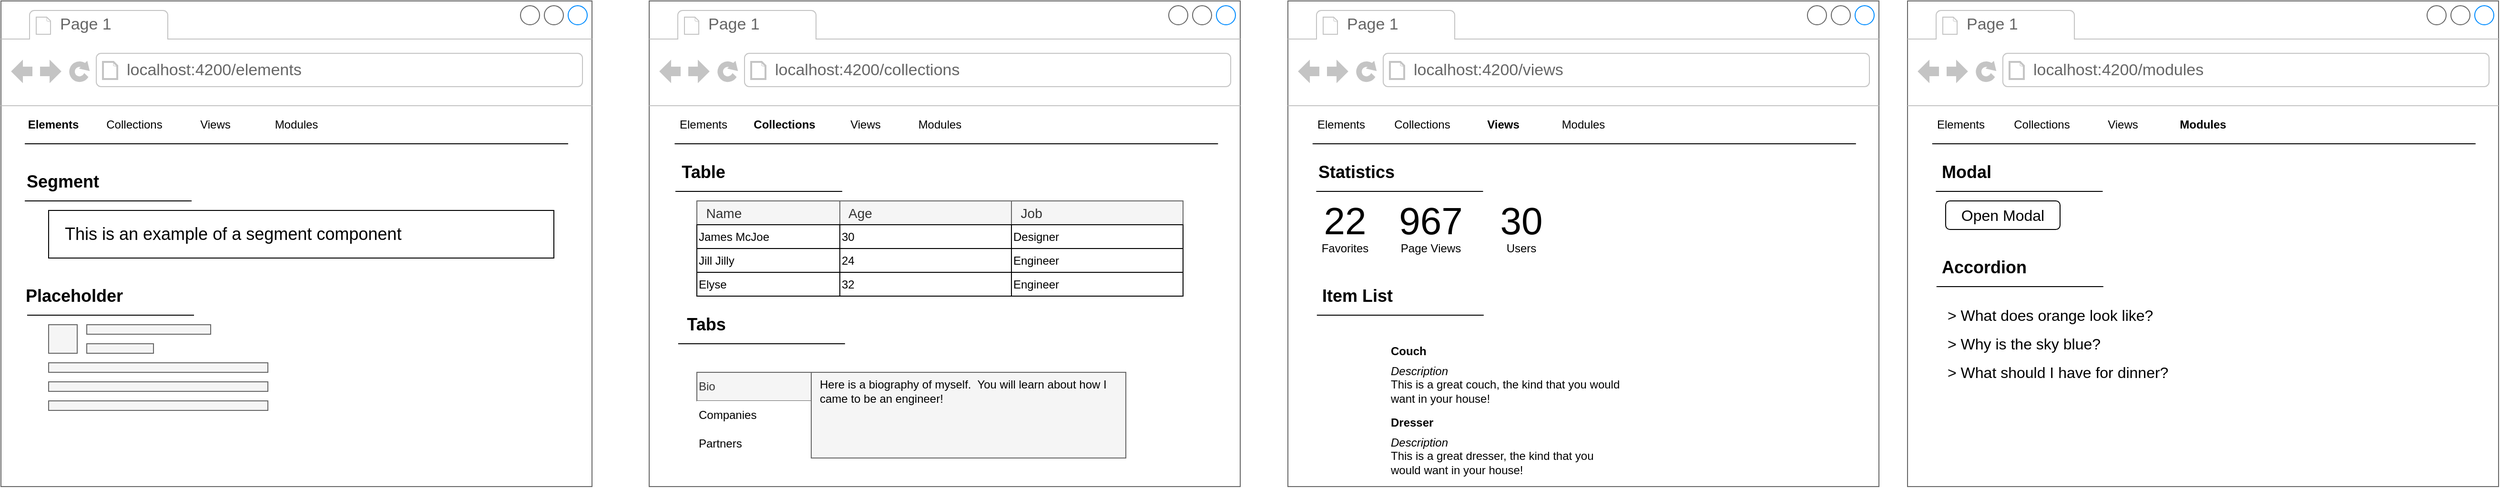 <mxfile version="12.5.4" type="github" pages="14">
  <diagram id="SXIOeuUj-WeNT6pQmgWG" name="01 - mockup">
    <mxGraphModel dx="996" dy="478" grid="1" gridSize="10" guides="1" tooltips="1" connect="1" arrows="1" fold="1" page="1" pageScale="1" pageWidth="1920" pageHeight="1200" math="0" shadow="0">
      <root>
        <mxCell id="0"/>
        <mxCell id="1" parent="0"/>
        <mxCell id="3RapWTTPyt1SbRt5Weay-1" value="" style="strokeWidth=1;shadow=0;dashed=0;align=center;html=1;shape=mxgraph.mockup.containers.browserWindow;rSize=0;strokeColor=#666666;strokeColor2=#008cff;strokeColor3=#c4c4c4;mainText=,;recursiveResize=0;" vertex="1" parent="1">
          <mxGeometry x="320" y="140" width="620" height="510" as="geometry"/>
        </mxCell>
        <mxCell id="3RapWTTPyt1SbRt5Weay-2" value="Page 1" style="strokeWidth=1;shadow=0;dashed=0;align=center;html=1;shape=mxgraph.mockup.containers.anchor;fontSize=17;fontColor=#666666;align=left;" vertex="1" parent="3RapWTTPyt1SbRt5Weay-1">
          <mxGeometry x="60" y="12" width="110" height="26" as="geometry"/>
        </mxCell>
        <mxCell id="3RapWTTPyt1SbRt5Weay-3" value="localhost:4200/elements" style="strokeWidth=1;shadow=0;dashed=0;align=center;html=1;shape=mxgraph.mockup.containers.anchor;rSize=0;fontSize=17;fontColor=#666666;align=left;" vertex="1" parent="3RapWTTPyt1SbRt5Weay-1">
          <mxGeometry x="130" y="60" width="250" height="26" as="geometry"/>
        </mxCell>
        <mxCell id="3RapWTTPyt1SbRt5Weay-4" value="Elements" style="text;html=1;strokeColor=none;fillColor=none;align=center;verticalAlign=middle;whiteSpace=wrap;rounded=0;fontStyle=1" vertex="1" parent="3RapWTTPyt1SbRt5Weay-1">
          <mxGeometry x="20" y="120" width="70" height="20" as="geometry"/>
        </mxCell>
        <mxCell id="3RapWTTPyt1SbRt5Weay-5" value="Collections" style="text;html=1;strokeColor=none;fillColor=none;align=center;verticalAlign=middle;whiteSpace=wrap;rounded=0;fontStyle=0" vertex="1" parent="3RapWTTPyt1SbRt5Weay-1">
          <mxGeometry x="105" y="120" width="70" height="20" as="geometry"/>
        </mxCell>
        <mxCell id="3RapWTTPyt1SbRt5Weay-6" value="Views" style="text;html=1;strokeColor=none;fillColor=none;align=center;verticalAlign=middle;whiteSpace=wrap;rounded=0;fontStyle=0" vertex="1" parent="3RapWTTPyt1SbRt5Weay-1">
          <mxGeometry x="190" y="120" width="70" height="20" as="geometry"/>
        </mxCell>
        <mxCell id="3RapWTTPyt1SbRt5Weay-7" value="" style="endArrow=none;html=1;" edge="1" parent="3RapWTTPyt1SbRt5Weay-1">
          <mxGeometry width="50" height="50" relative="1" as="geometry">
            <mxPoint x="25" y="150" as="sourcePoint"/>
            <mxPoint x="595" y="150" as="targetPoint"/>
          </mxGeometry>
        </mxCell>
        <mxCell id="3RapWTTPyt1SbRt5Weay-8" value="Segment" style="text;html=1;strokeColor=none;fillColor=none;align=center;verticalAlign=middle;whiteSpace=wrap;rounded=0;fontStyle=1;fontSize=18;" vertex="1" parent="3RapWTTPyt1SbRt5Weay-1">
          <mxGeometry x="30" y="180" width="70" height="20" as="geometry"/>
        </mxCell>
        <mxCell id="3RapWTTPyt1SbRt5Weay-9" value="" style="endArrow=none;html=1;" edge="1" parent="3RapWTTPyt1SbRt5Weay-1">
          <mxGeometry width="50" height="50" relative="1" as="geometry">
            <mxPoint x="25" y="210" as="sourcePoint"/>
            <mxPoint x="200" y="210" as="targetPoint"/>
          </mxGeometry>
        </mxCell>
        <mxCell id="3RapWTTPyt1SbRt5Weay-10" value="" style="rounded=0;whiteSpace=wrap;html=1;fontSize=18;" vertex="1" parent="3RapWTTPyt1SbRt5Weay-1">
          <mxGeometry x="50" y="220" width="530" height="50" as="geometry"/>
        </mxCell>
        <mxCell id="3RapWTTPyt1SbRt5Weay-11" value="This is an example of a segment component" style="text;html=1;strokeColor=none;fillColor=none;align=left;verticalAlign=middle;whiteSpace=wrap;rounded=0;fontSize=18;" vertex="1" parent="3RapWTTPyt1SbRt5Weay-1">
          <mxGeometry x="65" y="235" width="395" height="20" as="geometry"/>
        </mxCell>
        <mxCell id="3RapWTTPyt1SbRt5Weay-12" value="Placeholder" style="text;html=1;strokeColor=none;fillColor=none;align=center;verticalAlign=middle;whiteSpace=wrap;rounded=0;fontStyle=1;fontSize=18;" vertex="1" parent="3RapWTTPyt1SbRt5Weay-1">
          <mxGeometry x="32.5" y="300" width="87.5" height="20" as="geometry"/>
        </mxCell>
        <mxCell id="3RapWTTPyt1SbRt5Weay-13" value="" style="endArrow=none;html=1;" edge="1" parent="3RapWTTPyt1SbRt5Weay-1">
          <mxGeometry width="50" height="50" relative="1" as="geometry">
            <mxPoint x="27.5" y="330" as="sourcePoint"/>
            <mxPoint x="202.5" y="330" as="targetPoint"/>
          </mxGeometry>
        </mxCell>
        <mxCell id="3RapWTTPyt1SbRt5Weay-14" value="" style="rounded=0;whiteSpace=wrap;html=1;fontSize=18;align=left;fillColor=#f5f5f5;strokeColor=#666666;fontColor=#333333;" vertex="1" parent="3RapWTTPyt1SbRt5Weay-1">
          <mxGeometry x="50" y="340" width="30" height="30" as="geometry"/>
        </mxCell>
        <mxCell id="3RapWTTPyt1SbRt5Weay-15" value="" style="rounded=0;whiteSpace=wrap;html=1;fontSize=18;align=left;fillColor=#f5f5f5;strokeColor=#666666;fontColor=#333333;" vertex="1" parent="3RapWTTPyt1SbRt5Weay-1">
          <mxGeometry x="90" y="340" width="130" height="10" as="geometry"/>
        </mxCell>
        <mxCell id="3RapWTTPyt1SbRt5Weay-16" value="" style="rounded=0;whiteSpace=wrap;html=1;fontSize=18;align=left;fillColor=#f5f5f5;strokeColor=#666666;fontColor=#333333;" vertex="1" parent="3RapWTTPyt1SbRt5Weay-1">
          <mxGeometry x="90" y="360" width="70" height="10" as="geometry"/>
        </mxCell>
        <mxCell id="3RapWTTPyt1SbRt5Weay-17" value="" style="rounded=0;whiteSpace=wrap;html=1;fontSize=18;align=left;fillColor=#f5f5f5;strokeColor=#666666;fontColor=#333333;" vertex="1" parent="3RapWTTPyt1SbRt5Weay-1">
          <mxGeometry x="50" y="380" width="230" height="10" as="geometry"/>
        </mxCell>
        <mxCell id="3RapWTTPyt1SbRt5Weay-18" value="" style="rounded=0;whiteSpace=wrap;html=1;fontSize=18;align=left;fillColor=#f5f5f5;strokeColor=#666666;fontColor=#333333;" vertex="1" parent="3RapWTTPyt1SbRt5Weay-1">
          <mxGeometry x="50" y="400" width="230" height="10" as="geometry"/>
        </mxCell>
        <mxCell id="3RapWTTPyt1SbRt5Weay-19" value="" style="rounded=0;whiteSpace=wrap;html=1;fontSize=18;align=left;fillColor=#f5f5f5;strokeColor=#666666;fontColor=#333333;" vertex="1" parent="3RapWTTPyt1SbRt5Weay-1">
          <mxGeometry x="50" y="420" width="230" height="10" as="geometry"/>
        </mxCell>
        <mxCell id="3RapWTTPyt1SbRt5Weay-20" value="Modules" style="text;html=1;strokeColor=none;fillColor=none;align=center;verticalAlign=middle;whiteSpace=wrap;rounded=0;fontStyle=0" vertex="1" parent="3RapWTTPyt1SbRt5Weay-1">
          <mxGeometry x="275" y="120" width="70" height="20" as="geometry"/>
        </mxCell>
        <mxCell id="3RapWTTPyt1SbRt5Weay-21" value="" style="strokeWidth=1;shadow=0;dashed=0;align=center;html=1;shape=mxgraph.mockup.containers.browserWindow;rSize=0;strokeColor=#666666;strokeColor2=#008cff;strokeColor3=#c4c4c4;mainText=,;recursiveResize=0;" vertex="1" parent="1">
          <mxGeometry x="1000" y="140" width="620" height="510" as="geometry"/>
        </mxCell>
        <mxCell id="3RapWTTPyt1SbRt5Weay-22" value="Page 1" style="strokeWidth=1;shadow=0;dashed=0;align=center;html=1;shape=mxgraph.mockup.containers.anchor;fontSize=17;fontColor=#666666;align=left;" vertex="1" parent="3RapWTTPyt1SbRt5Weay-21">
          <mxGeometry x="60" y="12" width="110" height="26" as="geometry"/>
        </mxCell>
        <mxCell id="3RapWTTPyt1SbRt5Weay-23" value="localhost:4200/collections" style="strokeWidth=1;shadow=0;dashed=0;align=center;html=1;shape=mxgraph.mockup.containers.anchor;rSize=0;fontSize=17;fontColor=#666666;align=left;" vertex="1" parent="3RapWTTPyt1SbRt5Weay-21">
          <mxGeometry x="130" y="60" width="250" height="26" as="geometry"/>
        </mxCell>
        <mxCell id="3RapWTTPyt1SbRt5Weay-24" value="Elements" style="text;html=1;strokeColor=none;fillColor=none;align=center;verticalAlign=middle;whiteSpace=wrap;rounded=0;fontStyle=0" vertex="1" parent="3RapWTTPyt1SbRt5Weay-21">
          <mxGeometry x="21.7" y="120" width="70" height="20" as="geometry"/>
        </mxCell>
        <mxCell id="3RapWTTPyt1SbRt5Weay-25" value="Collections" style="text;html=1;strokeColor=none;fillColor=none;align=center;verticalAlign=middle;whiteSpace=wrap;rounded=0;fontStyle=1" vertex="1" parent="3RapWTTPyt1SbRt5Weay-21">
          <mxGeometry x="106.7" y="120" width="70" height="20" as="geometry"/>
        </mxCell>
        <mxCell id="3RapWTTPyt1SbRt5Weay-26" value="Views" style="text;html=1;strokeColor=none;fillColor=none;align=center;verticalAlign=middle;whiteSpace=wrap;rounded=0;fontStyle=0" vertex="1" parent="3RapWTTPyt1SbRt5Weay-21">
          <mxGeometry x="191.7" y="120" width="70" height="20" as="geometry"/>
        </mxCell>
        <mxCell id="3RapWTTPyt1SbRt5Weay-27" value="" style="endArrow=none;html=1;" edge="1" parent="3RapWTTPyt1SbRt5Weay-21">
          <mxGeometry width="50" height="50" relative="1" as="geometry">
            <mxPoint x="26.7" y="150" as="sourcePoint"/>
            <mxPoint x="596.7" y="150" as="targetPoint"/>
          </mxGeometry>
        </mxCell>
        <mxCell id="3RapWTTPyt1SbRt5Weay-28" value="Table" style="text;html=1;strokeColor=none;fillColor=none;align=center;verticalAlign=middle;whiteSpace=wrap;rounded=0;fontStyle=1;fontSize=18;" vertex="1" parent="3RapWTTPyt1SbRt5Weay-21">
          <mxGeometry x="21.7" y="170" width="70" height="20" as="geometry"/>
        </mxCell>
        <mxCell id="3RapWTTPyt1SbRt5Weay-29" value="" style="endArrow=none;html=1;" edge="1" parent="3RapWTTPyt1SbRt5Weay-21">
          <mxGeometry width="50" height="50" relative="1" as="geometry">
            <mxPoint x="27.5" y="200" as="sourcePoint"/>
            <mxPoint x="202.5" y="200" as="targetPoint"/>
          </mxGeometry>
        </mxCell>
        <mxCell id="3RapWTTPyt1SbRt5Weay-30" value="&amp;nbsp; Name" style="rounded=0;whiteSpace=wrap;html=1;fontSize=14;align=left;fillColor=#f5f5f5;strokeColor=#666666;fontColor=#333333;" vertex="1" parent="3RapWTTPyt1SbRt5Weay-21">
          <mxGeometry x="50" y="210" width="150" height="25" as="geometry"/>
        </mxCell>
        <mxCell id="3RapWTTPyt1SbRt5Weay-31" value="&amp;nbsp; Age" style="rounded=0;whiteSpace=wrap;html=1;fontSize=14;align=left;fillColor=#f5f5f5;strokeColor=#666666;fontColor=#333333;" vertex="1" parent="3RapWTTPyt1SbRt5Weay-21">
          <mxGeometry x="200" y="210" width="180" height="25" as="geometry"/>
        </mxCell>
        <mxCell id="3RapWTTPyt1SbRt5Weay-32" value="&amp;nbsp; Job" style="rounded=0;whiteSpace=wrap;html=1;fontSize=14;align=left;fillColor=#f5f5f5;strokeColor=#666666;fontColor=#333333;" vertex="1" parent="3RapWTTPyt1SbRt5Weay-21">
          <mxGeometry x="380" y="210" width="180" height="25" as="geometry"/>
        </mxCell>
        <mxCell id="3RapWTTPyt1SbRt5Weay-33" value="James McJoe" style="rounded=0;whiteSpace=wrap;html=1;fontSize=12;align=left;" vertex="1" parent="3RapWTTPyt1SbRt5Weay-21">
          <mxGeometry x="50" y="235" width="150" height="25" as="geometry"/>
        </mxCell>
        <mxCell id="3RapWTTPyt1SbRt5Weay-34" value="30" style="rounded=0;whiteSpace=wrap;html=1;fontSize=12;align=left;" vertex="1" parent="3RapWTTPyt1SbRt5Weay-21">
          <mxGeometry x="200" y="235" width="180" height="25" as="geometry"/>
        </mxCell>
        <mxCell id="3RapWTTPyt1SbRt5Weay-35" value="Designer" style="rounded=0;whiteSpace=wrap;html=1;fontSize=12;align=left;" vertex="1" parent="3RapWTTPyt1SbRt5Weay-21">
          <mxGeometry x="380" y="235" width="180" height="25" as="geometry"/>
        </mxCell>
        <mxCell id="3RapWTTPyt1SbRt5Weay-36" value="Jill Jilly" style="rounded=0;whiteSpace=wrap;html=1;fontSize=12;align=left;" vertex="1" parent="3RapWTTPyt1SbRt5Weay-21">
          <mxGeometry x="50" y="260" width="150" height="25" as="geometry"/>
        </mxCell>
        <mxCell id="3RapWTTPyt1SbRt5Weay-37" value="24" style="rounded=0;whiteSpace=wrap;html=1;fontSize=12;align=left;" vertex="1" parent="3RapWTTPyt1SbRt5Weay-21">
          <mxGeometry x="200" y="260" width="180" height="25" as="geometry"/>
        </mxCell>
        <mxCell id="3RapWTTPyt1SbRt5Weay-38" value="Engineer" style="rounded=0;whiteSpace=wrap;html=1;fontSize=12;align=left;" vertex="1" parent="3RapWTTPyt1SbRt5Weay-21">
          <mxGeometry x="380" y="260" width="180" height="25" as="geometry"/>
        </mxCell>
        <mxCell id="3RapWTTPyt1SbRt5Weay-39" value="Elyse" style="rounded=0;whiteSpace=wrap;html=1;fontSize=12;align=left;" vertex="1" parent="3RapWTTPyt1SbRt5Weay-21">
          <mxGeometry x="50" y="285" width="150" height="25" as="geometry"/>
        </mxCell>
        <mxCell id="3RapWTTPyt1SbRt5Weay-40" value="32" style="rounded=0;whiteSpace=wrap;html=1;fontSize=12;align=left;" vertex="1" parent="3RapWTTPyt1SbRt5Weay-21">
          <mxGeometry x="200" y="285" width="180" height="25" as="geometry"/>
        </mxCell>
        <mxCell id="3RapWTTPyt1SbRt5Weay-41" value="Engineer" style="rounded=0;whiteSpace=wrap;html=1;fontSize=12;align=left;" vertex="1" parent="3RapWTTPyt1SbRt5Weay-21">
          <mxGeometry x="380" y="285" width="180" height="25" as="geometry"/>
        </mxCell>
        <mxCell id="3RapWTTPyt1SbRt5Weay-42" value="Tabs" style="text;html=1;strokeColor=none;fillColor=none;align=center;verticalAlign=middle;whiteSpace=wrap;rounded=0;fontStyle=1;fontSize=18;" vertex="1" parent="3RapWTTPyt1SbRt5Weay-21">
          <mxGeometry x="24.6" y="330" width="70" height="20" as="geometry"/>
        </mxCell>
        <mxCell id="3RapWTTPyt1SbRt5Weay-43" value="" style="endArrow=none;html=1;" edge="1" parent="3RapWTTPyt1SbRt5Weay-21">
          <mxGeometry width="50" height="50" relative="1" as="geometry">
            <mxPoint x="30.4" y="360" as="sourcePoint"/>
            <mxPoint x="205.4" y="360" as="targetPoint"/>
          </mxGeometry>
        </mxCell>
        <mxCell id="3RapWTTPyt1SbRt5Weay-44" value="Bio" style="rounded=0;whiteSpace=wrap;html=1;fontSize=12;align=left;fillColor=#f5f5f5;strokeColor=#666666;fontColor=#333333;" vertex="1" parent="3RapWTTPyt1SbRt5Weay-21">
          <mxGeometry x="50" y="390" width="120" height="30" as="geometry"/>
        </mxCell>
        <mxCell id="3RapWTTPyt1SbRt5Weay-45" value="Companies" style="rounded=0;whiteSpace=wrap;html=1;fontSize=12;align=left;strokeColor=none;" vertex="1" parent="3RapWTTPyt1SbRt5Weay-21">
          <mxGeometry x="50" y="420" width="120" height="30" as="geometry"/>
        </mxCell>
        <mxCell id="3RapWTTPyt1SbRt5Weay-46" value="Partners" style="rounded=0;whiteSpace=wrap;html=1;fontSize=12;align=left;strokeColor=none;" vertex="1" parent="3RapWTTPyt1SbRt5Weay-21">
          <mxGeometry x="50" y="450" width="120" height="30" as="geometry"/>
        </mxCell>
        <mxCell id="3RapWTTPyt1SbRt5Weay-47" value="" style="rounded=0;whiteSpace=wrap;html=1;fontSize=12;align=left;fillColor=#f5f5f5;strokeColor=#666666;fontColor=#333333;" vertex="1" parent="3RapWTTPyt1SbRt5Weay-21">
          <mxGeometry x="170" y="390" width="330" height="90" as="geometry"/>
        </mxCell>
        <mxCell id="3RapWTTPyt1SbRt5Weay-48" value="Here is a biography of myself.&amp;nbsp; You will learn about how I came to be an engineer!" style="text;html=1;strokeColor=none;fillColor=none;align=left;verticalAlign=middle;whiteSpace=wrap;rounded=0;fontSize=12;" vertex="1" parent="3RapWTTPyt1SbRt5Weay-21">
          <mxGeometry x="176.7" y="400" width="313.3" height="20" as="geometry"/>
        </mxCell>
        <mxCell id="3RapWTTPyt1SbRt5Weay-49" value="Modules" style="text;html=1;strokeColor=none;fillColor=none;align=center;verticalAlign=middle;whiteSpace=wrap;rounded=0;fontStyle=0" vertex="1" parent="3RapWTTPyt1SbRt5Weay-21">
          <mxGeometry x="270" y="120" width="70" height="20" as="geometry"/>
        </mxCell>
        <mxCell id="3RapWTTPyt1SbRt5Weay-50" value="" style="strokeWidth=1;shadow=0;dashed=0;align=center;html=1;shape=mxgraph.mockup.containers.browserWindow;rSize=0;strokeColor=#666666;strokeColor2=#008cff;strokeColor3=#c4c4c4;mainText=,;recursiveResize=0;fontStyle=2" vertex="1" parent="1">
          <mxGeometry x="1670" y="140" width="620" height="510" as="geometry"/>
        </mxCell>
        <mxCell id="3RapWTTPyt1SbRt5Weay-51" value="Page 1" style="strokeWidth=1;shadow=0;dashed=0;align=center;html=1;shape=mxgraph.mockup.containers.anchor;fontSize=17;fontColor=#666666;align=left;" vertex="1" parent="3RapWTTPyt1SbRt5Weay-50">
          <mxGeometry x="60" y="12" width="110" height="26" as="geometry"/>
        </mxCell>
        <mxCell id="3RapWTTPyt1SbRt5Weay-52" value="localhost:4200/views" style="strokeWidth=1;shadow=0;dashed=0;align=center;html=1;shape=mxgraph.mockup.containers.anchor;rSize=0;fontSize=17;fontColor=#666666;align=left;" vertex="1" parent="3RapWTTPyt1SbRt5Weay-50">
          <mxGeometry x="130" y="60" width="250" height="26" as="geometry"/>
        </mxCell>
        <mxCell id="3RapWTTPyt1SbRt5Weay-53" value="Elements" style="text;html=1;strokeColor=none;fillColor=none;align=center;verticalAlign=middle;whiteSpace=wrap;rounded=0;fontStyle=0" vertex="1" parent="3RapWTTPyt1SbRt5Weay-50">
          <mxGeometry x="20.9" y="120" width="70" height="20" as="geometry"/>
        </mxCell>
        <mxCell id="3RapWTTPyt1SbRt5Weay-54" value="Collections" style="text;html=1;strokeColor=none;fillColor=none;align=center;verticalAlign=middle;whiteSpace=wrap;rounded=0;fontStyle=0" vertex="1" parent="3RapWTTPyt1SbRt5Weay-50">
          <mxGeometry x="105.9" y="120" width="70" height="20" as="geometry"/>
        </mxCell>
        <mxCell id="3RapWTTPyt1SbRt5Weay-55" value="Views" style="text;html=1;strokeColor=none;fillColor=none;align=center;verticalAlign=middle;whiteSpace=wrap;rounded=0;fontStyle=1" vertex="1" parent="3RapWTTPyt1SbRt5Weay-50">
          <mxGeometry x="190.9" y="120" width="70" height="20" as="geometry"/>
        </mxCell>
        <mxCell id="3RapWTTPyt1SbRt5Weay-56" value="" style="endArrow=none;html=1;" edge="1" parent="3RapWTTPyt1SbRt5Weay-50">
          <mxGeometry width="50" height="50" relative="1" as="geometry">
            <mxPoint x="25.9" y="150" as="sourcePoint"/>
            <mxPoint x="595.9" y="150" as="targetPoint"/>
          </mxGeometry>
        </mxCell>
        <mxCell id="3RapWTTPyt1SbRt5Weay-57" value="Statistics" style="text;html=1;strokeColor=none;fillColor=none;align=center;verticalAlign=middle;whiteSpace=wrap;rounded=0;fontStyle=1;fontSize=18;" vertex="1" parent="3RapWTTPyt1SbRt5Weay-50">
          <mxGeometry x="23.93" y="170" width="96.07" height="20" as="geometry"/>
        </mxCell>
        <mxCell id="3RapWTTPyt1SbRt5Weay-58" value="" style="endArrow=none;html=1;" edge="1" parent="3RapWTTPyt1SbRt5Weay-50">
          <mxGeometry width="50" height="50" relative="1" as="geometry">
            <mxPoint x="29.73" y="200" as="sourcePoint"/>
            <mxPoint x="204.73" y="200" as="targetPoint"/>
          </mxGeometry>
        </mxCell>
        <mxCell id="3RapWTTPyt1SbRt5Weay-59" value="22" style="text;html=1;strokeColor=none;fillColor=none;align=center;verticalAlign=middle;whiteSpace=wrap;rounded=0;fontSize=40;" vertex="1" parent="3RapWTTPyt1SbRt5Weay-50">
          <mxGeometry x="40" y="220" width="40" height="20" as="geometry"/>
        </mxCell>
        <mxCell id="3RapWTTPyt1SbRt5Weay-60" value="Favorites" style="text;html=1;strokeColor=none;fillColor=none;align=center;verticalAlign=middle;whiteSpace=wrap;rounded=0;fontSize=12;" vertex="1" parent="3RapWTTPyt1SbRt5Weay-50">
          <mxGeometry x="40" y="250" width="40" height="20" as="geometry"/>
        </mxCell>
        <mxCell id="3RapWTTPyt1SbRt5Weay-61" value="967" style="text;html=1;strokeColor=none;fillColor=none;align=center;verticalAlign=middle;whiteSpace=wrap;rounded=0;fontSize=40;" vertex="1" parent="3RapWTTPyt1SbRt5Weay-50">
          <mxGeometry x="130" y="220" width="40" height="20" as="geometry"/>
        </mxCell>
        <mxCell id="3RapWTTPyt1SbRt5Weay-62" value="Page Views" style="text;html=1;strokeColor=none;fillColor=none;align=center;verticalAlign=middle;whiteSpace=wrap;rounded=0;fontSize=12;" vertex="1" parent="3RapWTTPyt1SbRt5Weay-50">
          <mxGeometry x="115" y="250" width="70" height="20" as="geometry"/>
        </mxCell>
        <mxCell id="3RapWTTPyt1SbRt5Weay-63" value="30" style="text;html=1;strokeColor=none;fillColor=none;align=center;verticalAlign=middle;whiteSpace=wrap;rounded=0;fontSize=40;" vertex="1" parent="3RapWTTPyt1SbRt5Weay-50">
          <mxGeometry x="224.67" y="220" width="40" height="20" as="geometry"/>
        </mxCell>
        <mxCell id="3RapWTTPyt1SbRt5Weay-64" value="Users" style="text;html=1;strokeColor=none;fillColor=none;align=center;verticalAlign=middle;whiteSpace=wrap;rounded=0;fontSize=12;" vertex="1" parent="3RapWTTPyt1SbRt5Weay-50">
          <mxGeometry x="209.67" y="250" width="70" height="20" as="geometry"/>
        </mxCell>
        <mxCell id="3RapWTTPyt1SbRt5Weay-65" value="Item List" style="text;html=1;strokeColor=none;fillColor=none;align=center;verticalAlign=middle;whiteSpace=wrap;rounded=0;fontStyle=1;fontSize=18;" vertex="1" parent="3RapWTTPyt1SbRt5Weay-50">
          <mxGeometry x="24.6" y="300" width="96.07" height="20" as="geometry"/>
        </mxCell>
        <mxCell id="3RapWTTPyt1SbRt5Weay-66" value="" style="endArrow=none;html=1;" edge="1" parent="3RapWTTPyt1SbRt5Weay-50">
          <mxGeometry width="50" height="50" relative="1" as="geometry">
            <mxPoint x="30.4" y="330" as="sourcePoint"/>
            <mxPoint x="205.4" y="330" as="targetPoint"/>
          </mxGeometry>
        </mxCell>
        <mxCell id="3RapWTTPyt1SbRt5Weay-67" value="" style="shape=image;html=1;verticalAlign=top;verticalLabelPosition=bottom;labelBackgroundColor=#ffffff;imageAspect=0;aspect=fixed;image=https://cdn2.iconfinder.com/data/icons/freecns-cumulus/16/519587-084_Photo-128.png;fontSize=40;align=left;" vertex="1" parent="3RapWTTPyt1SbRt5Weay-50">
          <mxGeometry x="27" y="350" width="70" height="70" as="geometry"/>
        </mxCell>
        <mxCell id="3RapWTTPyt1SbRt5Weay-68" value="Couch" style="text;html=1;strokeColor=none;fillColor=none;align=left;verticalAlign=middle;whiteSpace=wrap;rounded=0;fontSize=12;fontStyle=1" vertex="1" parent="3RapWTTPyt1SbRt5Weay-50">
          <mxGeometry x="105.9" y="358" width="120" height="20" as="geometry"/>
        </mxCell>
        <mxCell id="3RapWTTPyt1SbRt5Weay-69" value="&lt;i&gt;Description&lt;/i&gt;" style="text;html=1;strokeColor=none;fillColor=none;align=left;verticalAlign=middle;whiteSpace=wrap;rounded=0;fontSize=12;fontStyle=0" vertex="1" parent="3RapWTTPyt1SbRt5Weay-50">
          <mxGeometry x="105.9" y="379" width="120" height="20" as="geometry"/>
        </mxCell>
        <mxCell id="3RapWTTPyt1SbRt5Weay-70" value="&lt;span&gt;This is a great couch, the kind that you would want in your house!&lt;/span&gt;" style="text;html=1;strokeColor=none;fillColor=none;align=left;verticalAlign=middle;whiteSpace=wrap;rounded=0;fontSize=12;fontStyle=0" vertex="1" parent="3RapWTTPyt1SbRt5Weay-50">
          <mxGeometry x="105.9" y="400" width="244.1" height="20" as="geometry"/>
        </mxCell>
        <mxCell id="3RapWTTPyt1SbRt5Weay-71" value="" style="shape=image;html=1;verticalAlign=top;verticalLabelPosition=bottom;labelBackgroundColor=#ffffff;imageAspect=0;aspect=fixed;image=https://cdn2.iconfinder.com/data/icons/freecns-cumulus/16/519587-084_Photo-128.png;fontSize=40;align=left;" vertex="1" parent="3RapWTTPyt1SbRt5Weay-50">
          <mxGeometry x="27" y="424.67" width="70" height="70" as="geometry"/>
        </mxCell>
        <mxCell id="3RapWTTPyt1SbRt5Weay-72" value="Dresser" style="text;html=1;strokeColor=none;fillColor=none;align=left;verticalAlign=middle;whiteSpace=wrap;rounded=0;fontSize=12;fontStyle=1" vertex="1" parent="3RapWTTPyt1SbRt5Weay-50">
          <mxGeometry x="105.9" y="432.67" width="120" height="20" as="geometry"/>
        </mxCell>
        <mxCell id="3RapWTTPyt1SbRt5Weay-73" value="&lt;i&gt;Description&lt;/i&gt;" style="text;html=1;strokeColor=none;fillColor=none;align=left;verticalAlign=middle;whiteSpace=wrap;rounded=0;fontSize=12;fontStyle=0" vertex="1" parent="3RapWTTPyt1SbRt5Weay-50">
          <mxGeometry x="105.9" y="453.67" width="120" height="20" as="geometry"/>
        </mxCell>
        <mxCell id="3RapWTTPyt1SbRt5Weay-74" value="&lt;span&gt;This is a great dresser, the kind that you would want in your house!&lt;/span&gt;" style="text;html=1;strokeColor=none;fillColor=none;align=left;verticalAlign=middle;whiteSpace=wrap;rounded=0;fontSize=12;fontStyle=0" vertex="1" parent="3RapWTTPyt1SbRt5Weay-50">
          <mxGeometry x="105.9" y="474.67" width="244.1" height="20" as="geometry"/>
        </mxCell>
        <mxCell id="3RapWTTPyt1SbRt5Weay-75" value="Modules" style="text;html=1;strokeColor=none;fillColor=none;align=center;verticalAlign=middle;whiteSpace=wrap;rounded=0;fontStyle=0" vertex="1" parent="3RapWTTPyt1SbRt5Weay-50">
          <mxGeometry x="275" y="120" width="70" height="20" as="geometry"/>
        </mxCell>
        <mxCell id="3RapWTTPyt1SbRt5Weay-76" value="" style="strokeWidth=1;shadow=0;dashed=0;align=center;html=1;shape=mxgraph.mockup.containers.browserWindow;rSize=0;strokeColor=#666666;strokeColor2=#008cff;strokeColor3=#c4c4c4;mainText=,;recursiveResize=0;fontStyle=2" vertex="1" parent="1">
          <mxGeometry x="2320" y="140" width="620" height="510" as="geometry"/>
        </mxCell>
        <mxCell id="3RapWTTPyt1SbRt5Weay-77" value="Page 1" style="strokeWidth=1;shadow=0;dashed=0;align=center;html=1;shape=mxgraph.mockup.containers.anchor;fontSize=17;fontColor=#666666;align=left;" vertex="1" parent="3RapWTTPyt1SbRt5Weay-76">
          <mxGeometry x="60" y="12" width="110" height="26" as="geometry"/>
        </mxCell>
        <mxCell id="3RapWTTPyt1SbRt5Weay-78" value="localhost:4200/modules" style="strokeWidth=1;shadow=0;dashed=0;align=center;html=1;shape=mxgraph.mockup.containers.anchor;rSize=0;fontSize=17;fontColor=#666666;align=left;" vertex="1" parent="3RapWTTPyt1SbRt5Weay-76">
          <mxGeometry x="130" y="60" width="250" height="26" as="geometry"/>
        </mxCell>
        <mxCell id="3RapWTTPyt1SbRt5Weay-79" value="Elements" style="text;html=1;strokeColor=none;fillColor=none;align=center;verticalAlign=middle;whiteSpace=wrap;rounded=0;fontStyle=0" vertex="1" parent="3RapWTTPyt1SbRt5Weay-76">
          <mxGeometry x="20.9" y="120" width="70" height="20" as="geometry"/>
        </mxCell>
        <mxCell id="3RapWTTPyt1SbRt5Weay-80" value="Collections" style="text;html=1;strokeColor=none;fillColor=none;align=center;verticalAlign=middle;whiteSpace=wrap;rounded=0;fontStyle=0" vertex="1" parent="3RapWTTPyt1SbRt5Weay-76">
          <mxGeometry x="105.9" y="120" width="70" height="20" as="geometry"/>
        </mxCell>
        <mxCell id="3RapWTTPyt1SbRt5Weay-81" value="Views" style="text;html=1;strokeColor=none;fillColor=none;align=center;verticalAlign=middle;whiteSpace=wrap;rounded=0;fontStyle=0" vertex="1" parent="3RapWTTPyt1SbRt5Weay-76">
          <mxGeometry x="190.9" y="120" width="70" height="20" as="geometry"/>
        </mxCell>
        <mxCell id="3RapWTTPyt1SbRt5Weay-82" value="" style="endArrow=none;html=1;" edge="1" parent="3RapWTTPyt1SbRt5Weay-76">
          <mxGeometry width="50" height="50" relative="1" as="geometry">
            <mxPoint x="25.9" y="150" as="sourcePoint"/>
            <mxPoint x="595.9" y="150" as="targetPoint"/>
          </mxGeometry>
        </mxCell>
        <mxCell id="3RapWTTPyt1SbRt5Weay-83" value="Modal" style="text;html=1;strokeColor=none;fillColor=none;align=left;verticalAlign=middle;whiteSpace=wrap;rounded=0;fontStyle=1;fontSize=18;" vertex="1" parent="3RapWTTPyt1SbRt5Weay-76">
          <mxGeometry x="33.93" y="170" width="96.07" height="20" as="geometry"/>
        </mxCell>
        <mxCell id="3RapWTTPyt1SbRt5Weay-84" value="" style="endArrow=none;html=1;" edge="1" parent="3RapWTTPyt1SbRt5Weay-76">
          <mxGeometry width="50" height="50" relative="1" as="geometry">
            <mxPoint x="29.73" y="200" as="sourcePoint"/>
            <mxPoint x="204.73" y="200" as="targetPoint"/>
          </mxGeometry>
        </mxCell>
        <mxCell id="3RapWTTPyt1SbRt5Weay-85" value="Accordion" style="text;html=1;strokeColor=none;fillColor=none;align=left;verticalAlign=middle;whiteSpace=wrap;rounded=0;fontStyle=1;fontSize=18;" vertex="1" parent="3RapWTTPyt1SbRt5Weay-76">
          <mxGeometry x="33.93" y="270" width="96.07" height="20" as="geometry"/>
        </mxCell>
        <mxCell id="3RapWTTPyt1SbRt5Weay-86" value="" style="endArrow=none;html=1;" edge="1" parent="3RapWTTPyt1SbRt5Weay-76">
          <mxGeometry width="50" height="50" relative="1" as="geometry">
            <mxPoint x="30.4" y="300" as="sourcePoint"/>
            <mxPoint x="205.4" y="300" as="targetPoint"/>
          </mxGeometry>
        </mxCell>
        <mxCell id="3RapWTTPyt1SbRt5Weay-87" value="Modules" style="text;html=1;strokeColor=none;fillColor=none;align=center;verticalAlign=middle;whiteSpace=wrap;rounded=0;fontStyle=1" vertex="1" parent="3RapWTTPyt1SbRt5Weay-76">
          <mxGeometry x="275" y="120" width="70" height="20" as="geometry"/>
        </mxCell>
        <mxCell id="3RapWTTPyt1SbRt5Weay-88" value="Open Modal" style="rounded=1;whiteSpace=wrap;html=1;fontSize=16;align=center;" vertex="1" parent="3RapWTTPyt1SbRt5Weay-76">
          <mxGeometry x="40" y="210" width="120" height="30" as="geometry"/>
        </mxCell>
        <mxCell id="3RapWTTPyt1SbRt5Weay-89" value="&amp;gt; What does orange look like?" style="text;html=1;strokeColor=none;fillColor=none;align=left;verticalAlign=middle;whiteSpace=wrap;rounded=0;fontSize=16;" vertex="1" parent="3RapWTTPyt1SbRt5Weay-76">
          <mxGeometry x="40" y="320" width="260" height="20" as="geometry"/>
        </mxCell>
        <mxCell id="3RapWTTPyt1SbRt5Weay-90" value="&amp;gt; Why is the sky blue?" style="text;html=1;strokeColor=none;fillColor=none;align=left;verticalAlign=middle;whiteSpace=wrap;rounded=0;fontSize=16;" vertex="1" parent="3RapWTTPyt1SbRt5Weay-76">
          <mxGeometry x="40.0" y="350" width="260" height="20" as="geometry"/>
        </mxCell>
        <mxCell id="3RapWTTPyt1SbRt5Weay-91" value="&amp;gt; What should I have for dinner?" style="text;html=1;strokeColor=none;fillColor=none;align=left;verticalAlign=middle;whiteSpace=wrap;rounded=0;fontSize=16;" vertex="1" parent="3RapWTTPyt1SbRt5Weay-76">
          <mxGeometry x="40" y="380" width="260" height="20" as="geometry"/>
        </mxCell>
      </root>
    </mxGraphModel>
  </diagram>
  <diagram id="fzkNUM_kMQKrJwqqEr65" name="03 - table">
    <mxGraphModel dx="657" dy="359" grid="1" gridSize="10" guides="1" tooltips="1" connect="1" arrows="1" fold="1" page="1" pageScale="1" pageWidth="1920" pageHeight="1200" math="0" shadow="0">
      <root>
        <mxCell id="6Bck2ubDyb045L7wMyk4-0"/>
        <mxCell id="6Bck2ubDyb045L7wMyk4-1" parent="6Bck2ubDyb045L7wMyk4-0"/>
        <mxCell id="yBghl7YIIfd8AOz_1Pp6-0" value="&amp;nbsp; Name" style="rounded=0;whiteSpace=wrap;html=1;fontSize=14;align=left;fillColor=#f5f5f5;strokeColor=#666666;fontColor=#333333;" vertex="1" parent="6Bck2ubDyb045L7wMyk4-1">
          <mxGeometry x="430" y="300" width="150" height="25" as="geometry"/>
        </mxCell>
        <mxCell id="yBghl7YIIfd8AOz_1Pp6-1" value="&amp;nbsp; Age" style="rounded=0;whiteSpace=wrap;html=1;fontSize=14;align=left;fillColor=#f5f5f5;strokeColor=#666666;fontColor=#333333;" vertex="1" parent="6Bck2ubDyb045L7wMyk4-1">
          <mxGeometry x="580" y="300" width="180" height="25" as="geometry"/>
        </mxCell>
        <mxCell id="yBghl7YIIfd8AOz_1Pp6-2" value="&amp;nbsp; Job" style="rounded=0;whiteSpace=wrap;html=1;fontSize=14;align=left;fillColor=#f5f5f5;strokeColor=#666666;fontColor=#333333;" vertex="1" parent="6Bck2ubDyb045L7wMyk4-1">
          <mxGeometry x="760" y="300" width="180" height="25" as="geometry"/>
        </mxCell>
        <mxCell id="yBghl7YIIfd8AOz_1Pp6-3" value="James McJoe" style="rounded=0;whiteSpace=wrap;html=1;fontSize=12;align=left;" vertex="1" parent="6Bck2ubDyb045L7wMyk4-1">
          <mxGeometry x="430" y="325" width="150" height="25" as="geometry"/>
        </mxCell>
        <mxCell id="yBghl7YIIfd8AOz_1Pp6-4" value="30" style="rounded=0;whiteSpace=wrap;html=1;fontSize=12;align=left;" vertex="1" parent="6Bck2ubDyb045L7wMyk4-1">
          <mxGeometry x="580" y="325" width="180" height="25" as="geometry"/>
        </mxCell>
        <mxCell id="yBghl7YIIfd8AOz_1Pp6-5" value="Designer" style="rounded=0;whiteSpace=wrap;html=1;fontSize=12;align=left;" vertex="1" parent="6Bck2ubDyb045L7wMyk4-1">
          <mxGeometry x="760" y="325" width="180" height="25" as="geometry"/>
        </mxCell>
        <mxCell id="yBghl7YIIfd8AOz_1Pp6-6" value="Jill Jilly" style="rounded=0;whiteSpace=wrap;html=1;fontSize=12;align=left;" vertex="1" parent="6Bck2ubDyb045L7wMyk4-1">
          <mxGeometry x="430" y="350" width="150" height="25" as="geometry"/>
        </mxCell>
        <mxCell id="yBghl7YIIfd8AOz_1Pp6-7" value="24" style="rounded=0;whiteSpace=wrap;html=1;fontSize=12;align=left;" vertex="1" parent="6Bck2ubDyb045L7wMyk4-1">
          <mxGeometry x="580" y="350" width="180" height="25" as="geometry"/>
        </mxCell>
        <mxCell id="yBghl7YIIfd8AOz_1Pp6-8" value="Engineer" style="rounded=0;whiteSpace=wrap;html=1;fontSize=12;align=left;" vertex="1" parent="6Bck2ubDyb045L7wMyk4-1">
          <mxGeometry x="760" y="350" width="180" height="25" as="geometry"/>
        </mxCell>
        <mxCell id="yBghl7YIIfd8AOz_1Pp6-9" value="Elyse" style="rounded=0;whiteSpace=wrap;html=1;fontSize=12;align=left;" vertex="1" parent="6Bck2ubDyb045L7wMyk4-1">
          <mxGeometry x="430" y="375" width="150" height="25" as="geometry"/>
        </mxCell>
        <mxCell id="yBghl7YIIfd8AOz_1Pp6-10" value="32" style="rounded=0;whiteSpace=wrap;html=1;fontSize=12;align=left;" vertex="1" parent="6Bck2ubDyb045L7wMyk4-1">
          <mxGeometry x="580" y="375" width="180" height="25" as="geometry"/>
        </mxCell>
        <mxCell id="yBghl7YIIfd8AOz_1Pp6-11" value="Engineer" style="rounded=0;whiteSpace=wrap;html=1;fontSize=12;align=left;" vertex="1" parent="6Bck2ubDyb045L7wMyk4-1">
          <mxGeometry x="760" y="375" width="180" height="25" as="geometry"/>
        </mxCell>
        <mxCell id="JPBFnez0-I1wOjssYMCB-0" value="{ job: &#39;Designer&#39;, age: 30,&lt;br&gt;name: &#39;James&#39;, ,&amp;nbsp; }" style="rounded=0;whiteSpace=wrap;html=1;fontSize=10;fillColor=#dae8fc;strokeColor=#6c8ebf;" vertex="1" parent="6Bck2ubDyb045L7wMyk4-1">
          <mxGeometry x="565" y="120" width="210" height="30" as="geometry"/>
        </mxCell>
        <mxCell id="JPBFnez0-I1wOjssYMCB-1" value="{ name: &#39;Jill&#39;, age: 28, job: &#39;Engineer&#39; }" style="rounded=0;whiteSpace=wrap;html=1;fontSize=10;fillColor=#dae8fc;strokeColor=#6c8ebf;" vertex="1" parent="6Bck2ubDyb045L7wMyk4-1">
          <mxGeometry x="565" y="150" width="210" height="30" as="geometry"/>
        </mxCell>
        <mxCell id="JPBFnez0-I1wOjssYMCB-3" style="edgeStyle=orthogonalEdgeStyle;rounded=0;orthogonalLoop=1;jettySize=auto;html=1;exitX=0.5;exitY=1;exitDx=0;exitDy=0;fontSize=10;" edge="1" parent="6Bck2ubDyb045L7wMyk4-1" source="JPBFnez0-I1wOjssYMCB-2" target="yBghl7YIIfd8AOz_1Pp6-1">
          <mxGeometry relative="1" as="geometry"/>
        </mxCell>
        <mxCell id="JPBFnez0-I1wOjssYMCB-2" value="{ name: &#39;Elyse&#39;, age: 32, job: &#39;Engineer&#39; }" style="rounded=0;whiteSpace=wrap;html=1;fontSize=10;fillColor=#dae8fc;strokeColor=#6c8ebf;" vertex="1" parent="6Bck2ubDyb045L7wMyk4-1">
          <mxGeometry x="565" y="180" width="210" height="30" as="geometry"/>
        </mxCell>
        <mxCell id="JPBFnez0-I1wOjssYMCB-4" value="" style="shape=curlyBracket;whiteSpace=wrap;html=1;rounded=1;fontSize=10;" vertex="1" parent="6Bck2ubDyb045L7wMyk4-1">
          <mxGeometry x="530" y="120" width="30" height="90" as="geometry"/>
        </mxCell>
        <mxCell id="JPBFnez0-I1wOjssYMCB-5" value="Raw data for the table" style="text;html=1;strokeColor=none;fillColor=none;align=right;verticalAlign=middle;whiteSpace=wrap;rounded=0;fontSize=10;fontStyle=1" vertex="1" parent="6Bck2ubDyb045L7wMyk4-1">
          <mxGeometry x="430" y="155" width="100" height="20" as="geometry"/>
        </mxCell>
      </root>
    </mxGraphModel>
  </diagram>
  <diagram id="YoApQmddCFajXHLrZDGN" name="02 - table">
    <mxGraphModel dx="747" dy="359" grid="1" gridSize="10" guides="1" tooltips="1" connect="1" arrows="1" fold="1" page="1" pageScale="1" pageWidth="1920" pageHeight="1200" math="0" shadow="0">
      <root>
        <mxCell id="MsUH2t43NOqwI96yDXyi-0"/>
        <mxCell id="MsUH2t43NOqwI96yDXyi-1" parent="MsUH2t43NOqwI96yDXyi-0"/>
        <mxCell id="MsUH2t43NOqwI96yDXyi-2" value="Table Component" style="rounded=0;whiteSpace=wrap;html=1;fillColor=#dae8fc;strokeColor=#6c8ebf;fontSize=21;fontStyle=1" vertex="1" parent="MsUH2t43NOqwI96yDXyi-1">
          <mxGeometry x="590" y="400" width="210" height="90" as="geometry"/>
        </mxCell>
        <mxCell id="MsUH2t43NOqwI96yDXyi-3" value="data" style="rounded=0;whiteSpace=wrap;html=1;fontSize=21;fillColor=#d5e8d4;strokeColor=#82b366;" vertex="1" parent="MsUH2t43NOqwI96yDXyi-1">
          <mxGeometry x="470" y="180" width="210" height="30" as="geometry"/>
        </mxCell>
        <mxCell id="MsUH2t43NOqwI96yDXyi-4" value="headers" style="rounded=0;whiteSpace=wrap;html=1;fontSize=21;fillColor=#d5e8d4;strokeColor=#82b366;" vertex="1" parent="MsUH2t43NOqwI96yDXyi-1">
          <mxGeometry x="720" y="180" width="210" height="30" as="geometry"/>
        </mxCell>
        <mxCell id="MsUH2t43NOqwI96yDXyi-5" value="{ name: &#39;James&#39;, age: 30, job: &#39;Designer&#39; }" style="rounded=0;whiteSpace=wrap;html=1;fontSize=10;" vertex="1" parent="MsUH2t43NOqwI96yDXyi-1">
          <mxGeometry x="470" y="210" width="210" height="30" as="geometry"/>
        </mxCell>
        <mxCell id="MsUH2t43NOqwI96yDXyi-6" value="{ name: &#39;Jill&#39;, age: 28, job: &#39;Engineer&#39; }" style="rounded=0;whiteSpace=wrap;html=1;fontSize=10;" vertex="1" parent="MsUH2t43NOqwI96yDXyi-1">
          <mxGeometry x="470" y="240" width="210" height="30" as="geometry"/>
        </mxCell>
        <mxCell id="MsUH2t43NOqwI96yDXyi-11" style="edgeStyle=orthogonalEdgeStyle;rounded=0;orthogonalLoop=1;jettySize=auto;html=1;exitX=0.5;exitY=1;exitDx=0;exitDy=0;entryX=0.25;entryY=0;entryDx=0;entryDy=0;fontSize=10;" edge="1" parent="MsUH2t43NOqwI96yDXyi-1" source="MsUH2t43NOqwI96yDXyi-7" target="MsUH2t43NOqwI96yDXyi-2">
          <mxGeometry relative="1" as="geometry"/>
        </mxCell>
        <mxCell id="MsUH2t43NOqwI96yDXyi-7" value="{ name: &#39;Elyse&#39;, age: 32, job: &#39;Engineer&#39; }" style="rounded=0;whiteSpace=wrap;html=1;fontSize=10;" vertex="1" parent="MsUH2t43NOqwI96yDXyi-1">
          <mxGeometry x="470" y="270" width="210" height="30" as="geometry"/>
        </mxCell>
        <mxCell id="MsUH2t43NOqwI96yDXyi-8" value="{ key: &#39;name&#39;, label: &#39;Name&#39; }" style="rounded=0;whiteSpace=wrap;html=1;fontSize=10;" vertex="1" parent="MsUH2t43NOqwI96yDXyi-1">
          <mxGeometry x="720" y="210" width="210" height="30" as="geometry"/>
        </mxCell>
        <mxCell id="MsUH2t43NOqwI96yDXyi-9" value="{ key: &#39;age&#39;, label: &#39;Age&#39; }" style="rounded=0;whiteSpace=wrap;html=1;fontSize=10;" vertex="1" parent="MsUH2t43NOqwI96yDXyi-1">
          <mxGeometry x="720" y="240" width="210" height="30" as="geometry"/>
        </mxCell>
        <mxCell id="MsUH2t43NOqwI96yDXyi-12" style="edgeStyle=orthogonalEdgeStyle;rounded=0;orthogonalLoop=1;jettySize=auto;html=1;exitX=0.5;exitY=1;exitDx=0;exitDy=0;entryX=0.75;entryY=0;entryDx=0;entryDy=0;fontSize=10;" edge="1" parent="MsUH2t43NOqwI96yDXyi-1" source="MsUH2t43NOqwI96yDXyi-10" target="MsUH2t43NOqwI96yDXyi-2">
          <mxGeometry relative="1" as="geometry"/>
        </mxCell>
        <mxCell id="MsUH2t43NOqwI96yDXyi-10" value="{ key: &#39;job&#39;, label: &#39;Job&#39; }" style="rounded=0;whiteSpace=wrap;html=1;fontSize=10;" vertex="1" parent="MsUH2t43NOqwI96yDXyi-1">
          <mxGeometry x="720" y="270" width="210" height="30" as="geometry"/>
        </mxCell>
      </root>
    </mxGraphModel>
  </diagram>
  <diagram id="F0Z18OwMJMNARvxkIzbY" name="04 - tabs">
    <mxGraphModel dx="861" dy="478" grid="1" gridSize="10" guides="1" tooltips="1" connect="1" arrows="1" fold="1" page="1" pageScale="1" pageWidth="1920" pageHeight="1200" math="0" shadow="0">
      <root>
        <mxCell id="aGtsC1pLDLefEmJRUXs2-0"/>
        <mxCell id="aGtsC1pLDLefEmJRUXs2-1" parent="aGtsC1pLDLefEmJRUXs2-0"/>
        <mxCell id="x2OAPCzF4sHUI69z9Ild-0" value="" style="strokeWidth=1;shadow=0;dashed=0;align=center;html=1;shape=mxgraph.mockup.containers.browserWindow;rSize=0;strokeColor=#666666;strokeColor2=#008cff;strokeColor3=#c4c4c4;mainText=,;recursiveResize=0;" vertex="1" parent="aGtsC1pLDLefEmJRUXs2-1">
          <mxGeometry x="220" y="120" width="610" height="340" as="geometry"/>
        </mxCell>
        <mxCell id="x2OAPCzF4sHUI69z9Ild-1" value="Page 1" style="strokeWidth=1;shadow=0;dashed=0;align=center;html=1;shape=mxgraph.mockup.containers.anchor;fontSize=17;fontColor=#666666;align=left;" vertex="1" parent="x2OAPCzF4sHUI69z9Ild-0">
          <mxGeometry x="60" y="12" width="110" height="26" as="geometry"/>
        </mxCell>
        <mxCell id="x2OAPCzF4sHUI69z9Ild-2" value="&lt;b&gt;localhost:4200/collections&lt;/b&gt;" style="strokeWidth=1;shadow=0;dashed=0;align=center;html=1;shape=mxgraph.mockup.containers.anchor;rSize=0;fontSize=17;fontColor=#666666;align=left;" vertex="1" parent="x2OAPCzF4sHUI69z9Ild-0">
          <mxGeometry x="130" y="60" width="250" height="26" as="geometry"/>
        </mxCell>
        <mxCell id="x2OAPCzF4sHUI69z9Ild-3" value="Elements" style="text;html=1;strokeColor=none;fillColor=none;align=center;verticalAlign=middle;whiteSpace=wrap;rounded=0;fontStyle=0" vertex="1" parent="x2OAPCzF4sHUI69z9Ild-0">
          <mxGeometry x="21.7" y="120" width="70" height="20" as="geometry"/>
        </mxCell>
        <mxCell id="x2OAPCzF4sHUI69z9Ild-4" value="Collections" style="text;html=1;strokeColor=none;fillColor=none;align=center;verticalAlign=middle;whiteSpace=wrap;rounded=0;fontStyle=1" vertex="1" parent="x2OAPCzF4sHUI69z9Ild-0">
          <mxGeometry x="106.7" y="120" width="70" height="20" as="geometry"/>
        </mxCell>
        <mxCell id="x2OAPCzF4sHUI69z9Ild-5" value="Views" style="text;html=1;strokeColor=none;fillColor=none;align=center;verticalAlign=middle;whiteSpace=wrap;rounded=0;fontStyle=0" vertex="1" parent="x2OAPCzF4sHUI69z9Ild-0">
          <mxGeometry x="191.7" y="120" width="70" height="20" as="geometry"/>
        </mxCell>
        <mxCell id="x2OAPCzF4sHUI69z9Ild-6" value="" style="endArrow=none;html=1;" edge="1" parent="x2OAPCzF4sHUI69z9Ild-0">
          <mxGeometry width="50" height="50" relative="1" as="geometry">
            <mxPoint x="26.7" y="150" as="sourcePoint"/>
            <mxPoint x="596.7" y="150" as="targetPoint"/>
          </mxGeometry>
        </mxCell>
        <mxCell id="x2OAPCzF4sHUI69z9Ild-21" value="Tabs" style="text;html=1;strokeColor=none;fillColor=none;align=center;verticalAlign=middle;whiteSpace=wrap;rounded=0;fontStyle=1;fontSize=18;" vertex="1" parent="x2OAPCzF4sHUI69z9Ild-0">
          <mxGeometry x="17.3" y="160" width="70" height="20" as="geometry"/>
        </mxCell>
        <mxCell id="x2OAPCzF4sHUI69z9Ild-22" value="" style="endArrow=none;html=1;" edge="1" parent="x2OAPCzF4sHUI69z9Ild-0">
          <mxGeometry width="50" height="50" relative="1" as="geometry">
            <mxPoint x="23.1" y="190" as="sourcePoint"/>
            <mxPoint x="198.1" y="190" as="targetPoint"/>
          </mxGeometry>
        </mxCell>
        <mxCell id="x2OAPCzF4sHUI69z9Ild-23" value="Bio" style="rounded=0;whiteSpace=wrap;html=1;fontSize=12;align=left;fillColor=#f5f5f5;strokeColor=#666666;fontColor=#333333;" vertex="1" parent="x2OAPCzF4sHUI69z9Ild-0">
          <mxGeometry x="42.7" y="220" width="120" height="30" as="geometry"/>
        </mxCell>
        <mxCell id="x2OAPCzF4sHUI69z9Ild-24" value="Companies" style="rounded=0;whiteSpace=wrap;html=1;fontSize=12;align=left;strokeColor=none;" vertex="1" parent="x2OAPCzF4sHUI69z9Ild-0">
          <mxGeometry x="42.7" y="250" width="120" height="30" as="geometry"/>
        </mxCell>
        <mxCell id="x2OAPCzF4sHUI69z9Ild-25" value="Partners" style="rounded=0;whiteSpace=wrap;html=1;fontSize=12;align=left;strokeColor=none;" vertex="1" parent="x2OAPCzF4sHUI69z9Ild-0">
          <mxGeometry x="42.7" y="280" width="120" height="30" as="geometry"/>
        </mxCell>
        <mxCell id="x2OAPCzF4sHUI69z9Ild-26" value="" style="rounded=0;whiteSpace=wrap;html=1;fontSize=12;align=left;fillColor=#f5f5f5;strokeColor=#666666;fontColor=#333333;" vertex="1" parent="x2OAPCzF4sHUI69z9Ild-0">
          <mxGeometry x="162.7" y="220" width="330" height="90" as="geometry"/>
        </mxCell>
        <mxCell id="x2OAPCzF4sHUI69z9Ild-27" value="Here is a biography of myself.&amp;nbsp; You will learn about how I came to be an engineer!" style="text;html=1;strokeColor=none;fillColor=none;align=left;verticalAlign=middle;whiteSpace=wrap;rounded=0;fontSize=12;" vertex="1" parent="x2OAPCzF4sHUI69z9Ild-0">
          <mxGeometry x="169.4" y="230" width="313.3" height="20" as="geometry"/>
        </mxCell>
        <mxCell id="x2OAPCzF4sHUI69z9Ild-28" value="Modules" style="text;html=1;strokeColor=none;fillColor=none;align=center;verticalAlign=middle;whiteSpace=wrap;rounded=0;fontStyle=0" vertex="1" parent="x2OAPCzF4sHUI69z9Ild-0">
          <mxGeometry x="270" y="120" width="70" height="20" as="geometry"/>
        </mxCell>
        <mxCell id="x2OAPCzF4sHUI69z9Ild-29" value="" style="strokeWidth=1;shadow=0;dashed=0;align=center;html=1;shape=mxgraph.mockup.containers.browserWindow;rSize=0;strokeColor=#666666;strokeColor2=#008cff;strokeColor3=#c4c4c4;mainText=,;recursiveResize=0;" vertex="1" parent="aGtsC1pLDLefEmJRUXs2-1">
          <mxGeometry x="220" y="490" width="610" height="340" as="geometry"/>
        </mxCell>
        <mxCell id="x2OAPCzF4sHUI69z9Ild-30" value="Page 1" style="strokeWidth=1;shadow=0;dashed=0;align=center;html=1;shape=mxgraph.mockup.containers.anchor;fontSize=17;fontColor=#666666;align=left;" vertex="1" parent="x2OAPCzF4sHUI69z9Ild-29">
          <mxGeometry x="60" y="12" width="110" height="26" as="geometry"/>
        </mxCell>
        <mxCell id="x2OAPCzF4sHUI69z9Ild-31" value="&lt;b&gt;localhost:4200/collections/companies&lt;/b&gt;" style="strokeWidth=1;shadow=0;dashed=0;align=center;html=1;shape=mxgraph.mockup.containers.anchor;rSize=0;fontSize=17;fontColor=#666666;align=left;" vertex="1" parent="x2OAPCzF4sHUI69z9Ild-29">
          <mxGeometry x="130" y="60" width="250" height="26" as="geometry"/>
        </mxCell>
        <mxCell id="x2OAPCzF4sHUI69z9Ild-32" value="Elements" style="text;html=1;strokeColor=none;fillColor=none;align=center;verticalAlign=middle;whiteSpace=wrap;rounded=0;fontStyle=0" vertex="1" parent="x2OAPCzF4sHUI69z9Ild-29">
          <mxGeometry x="21.7" y="120" width="70" height="20" as="geometry"/>
        </mxCell>
        <mxCell id="x2OAPCzF4sHUI69z9Ild-33" value="Collections" style="text;html=1;strokeColor=none;fillColor=none;align=center;verticalAlign=middle;whiteSpace=wrap;rounded=0;fontStyle=1" vertex="1" parent="x2OAPCzF4sHUI69z9Ild-29">
          <mxGeometry x="106.7" y="120" width="70" height="20" as="geometry"/>
        </mxCell>
        <mxCell id="x2OAPCzF4sHUI69z9Ild-34" value="Views" style="text;html=1;strokeColor=none;fillColor=none;align=center;verticalAlign=middle;whiteSpace=wrap;rounded=0;fontStyle=0" vertex="1" parent="x2OAPCzF4sHUI69z9Ild-29">
          <mxGeometry x="191.7" y="120" width="70" height="20" as="geometry"/>
        </mxCell>
        <mxCell id="x2OAPCzF4sHUI69z9Ild-35" value="" style="endArrow=none;html=1;" edge="1" parent="x2OAPCzF4sHUI69z9Ild-29">
          <mxGeometry width="50" height="50" relative="1" as="geometry">
            <mxPoint x="26.7" y="150" as="sourcePoint"/>
            <mxPoint x="596.7" y="150" as="targetPoint"/>
          </mxGeometry>
        </mxCell>
        <mxCell id="x2OAPCzF4sHUI69z9Ild-36" value="Tabs" style="text;html=1;strokeColor=none;fillColor=none;align=center;verticalAlign=middle;whiteSpace=wrap;rounded=0;fontStyle=1;fontSize=18;" vertex="1" parent="x2OAPCzF4sHUI69z9Ild-29">
          <mxGeometry x="17.3" y="160" width="70" height="20" as="geometry"/>
        </mxCell>
        <mxCell id="x2OAPCzF4sHUI69z9Ild-37" value="" style="endArrow=none;html=1;" edge="1" parent="x2OAPCzF4sHUI69z9Ild-29">
          <mxGeometry width="50" height="50" relative="1" as="geometry">
            <mxPoint x="23.1" y="190" as="sourcePoint"/>
            <mxPoint x="198.1" y="190" as="targetPoint"/>
          </mxGeometry>
        </mxCell>
        <mxCell id="x2OAPCzF4sHUI69z9Ild-38" value="Bio" style="rounded=0;whiteSpace=wrap;html=1;fontSize=12;align=left;strokeColor=none;" vertex="1" parent="x2OAPCzF4sHUI69z9Ild-29">
          <mxGeometry x="42.7" y="220" width="120" height="30" as="geometry"/>
        </mxCell>
        <mxCell id="x2OAPCzF4sHUI69z9Ild-39" value="Companies" style="rounded=0;whiteSpace=wrap;html=1;fontSize=12;align=left;strokeColor=#666666;fillColor=#f5f5f5;fontColor=#333333;" vertex="1" parent="x2OAPCzF4sHUI69z9Ild-29">
          <mxGeometry x="42.7" y="250" width="120" height="30" as="geometry"/>
        </mxCell>
        <mxCell id="x2OAPCzF4sHUI69z9Ild-40" value="Partners" style="rounded=0;whiteSpace=wrap;html=1;fontSize=12;align=left;strokeColor=none;" vertex="1" parent="x2OAPCzF4sHUI69z9Ild-29">
          <mxGeometry x="42.7" y="280" width="120" height="30" as="geometry"/>
        </mxCell>
        <mxCell id="x2OAPCzF4sHUI69z9Ild-41" value="" style="rounded=0;whiteSpace=wrap;html=1;fontSize=12;align=left;fillColor=#f5f5f5;strokeColor=#666666;fontColor=#333333;" vertex="1" parent="x2OAPCzF4sHUI69z9Ild-29">
          <mxGeometry x="162.7" y="220" width="330" height="90" as="geometry"/>
        </mxCell>
        <mxCell id="x2OAPCzF4sHUI69z9Ild-42" value="Here is a list of companies we work with" style="text;html=1;strokeColor=none;fillColor=none;align=left;verticalAlign=middle;whiteSpace=wrap;rounded=0;fontSize=12;" vertex="1" parent="x2OAPCzF4sHUI69z9Ild-29">
          <mxGeometry x="169.4" y="230" width="313.3" height="20" as="geometry"/>
        </mxCell>
        <mxCell id="x2OAPCzF4sHUI69z9Ild-43" value="Modules" style="text;html=1;strokeColor=none;fillColor=none;align=center;verticalAlign=middle;whiteSpace=wrap;rounded=0;fontStyle=0" vertex="1" parent="x2OAPCzF4sHUI69z9Ild-29">
          <mxGeometry x="270" y="120" width="70" height="20" as="geometry"/>
        </mxCell>
        <mxCell id="x2OAPCzF4sHUI69z9Ild-44" value="" style="strokeWidth=1;shadow=0;dashed=0;align=center;html=1;shape=mxgraph.mockup.containers.browserWindow;rSize=0;strokeColor=#666666;strokeColor2=#008cff;strokeColor3=#c4c4c4;mainText=,;recursiveResize=0;" vertex="1" parent="aGtsC1pLDLefEmJRUXs2-1">
          <mxGeometry x="220" y="860" width="610" height="340" as="geometry"/>
        </mxCell>
        <mxCell id="x2OAPCzF4sHUI69z9Ild-45" value="Page 1" style="strokeWidth=1;shadow=0;dashed=0;align=center;html=1;shape=mxgraph.mockup.containers.anchor;fontSize=17;fontColor=#666666;align=left;" vertex="1" parent="x2OAPCzF4sHUI69z9Ild-44">
          <mxGeometry x="60" y="12" width="110" height="26" as="geometry"/>
        </mxCell>
        <mxCell id="x2OAPCzF4sHUI69z9Ild-46" value="&lt;b&gt;localhost:4200/collections/partners&lt;/b&gt;" style="strokeWidth=1;shadow=0;dashed=0;align=center;html=1;shape=mxgraph.mockup.containers.anchor;rSize=0;fontSize=17;fontColor=#666666;align=left;" vertex="1" parent="x2OAPCzF4sHUI69z9Ild-44">
          <mxGeometry x="130" y="60" width="250" height="26" as="geometry"/>
        </mxCell>
        <mxCell id="x2OAPCzF4sHUI69z9Ild-47" value="Elements" style="text;html=1;strokeColor=none;fillColor=none;align=center;verticalAlign=middle;whiteSpace=wrap;rounded=0;fontStyle=0" vertex="1" parent="x2OAPCzF4sHUI69z9Ild-44">
          <mxGeometry x="21.7" y="120" width="70" height="20" as="geometry"/>
        </mxCell>
        <mxCell id="x2OAPCzF4sHUI69z9Ild-48" value="Collections" style="text;html=1;strokeColor=none;fillColor=none;align=center;verticalAlign=middle;whiteSpace=wrap;rounded=0;fontStyle=1" vertex="1" parent="x2OAPCzF4sHUI69z9Ild-44">
          <mxGeometry x="106.7" y="120" width="70" height="20" as="geometry"/>
        </mxCell>
        <mxCell id="x2OAPCzF4sHUI69z9Ild-49" value="Views" style="text;html=1;strokeColor=none;fillColor=none;align=center;verticalAlign=middle;whiteSpace=wrap;rounded=0;fontStyle=0" vertex="1" parent="x2OAPCzF4sHUI69z9Ild-44">
          <mxGeometry x="191.7" y="120" width="70" height="20" as="geometry"/>
        </mxCell>
        <mxCell id="x2OAPCzF4sHUI69z9Ild-50" value="" style="endArrow=none;html=1;" edge="1" parent="x2OAPCzF4sHUI69z9Ild-44">
          <mxGeometry width="50" height="50" relative="1" as="geometry">
            <mxPoint x="26.7" y="150" as="sourcePoint"/>
            <mxPoint x="596.7" y="150" as="targetPoint"/>
          </mxGeometry>
        </mxCell>
        <mxCell id="x2OAPCzF4sHUI69z9Ild-51" value="Tabs" style="text;html=1;strokeColor=none;fillColor=none;align=center;verticalAlign=middle;whiteSpace=wrap;rounded=0;fontStyle=1;fontSize=18;" vertex="1" parent="x2OAPCzF4sHUI69z9Ild-44">
          <mxGeometry x="17.3" y="160" width="70" height="20" as="geometry"/>
        </mxCell>
        <mxCell id="x2OAPCzF4sHUI69z9Ild-52" value="" style="endArrow=none;html=1;" edge="1" parent="x2OAPCzF4sHUI69z9Ild-44">
          <mxGeometry width="50" height="50" relative="1" as="geometry">
            <mxPoint x="23.1" y="190" as="sourcePoint"/>
            <mxPoint x="198.1" y="190" as="targetPoint"/>
          </mxGeometry>
        </mxCell>
        <mxCell id="x2OAPCzF4sHUI69z9Ild-53" value="Bio" style="rounded=0;whiteSpace=wrap;html=1;fontSize=12;align=left;strokeColor=none;" vertex="1" parent="x2OAPCzF4sHUI69z9Ild-44">
          <mxGeometry x="42.7" y="220" width="120" height="30" as="geometry"/>
        </mxCell>
        <mxCell id="x2OAPCzF4sHUI69z9Ild-54" value="Companies" style="rounded=0;whiteSpace=wrap;html=1;fontSize=12;align=left;strokeColor=none;fillColor=none;fontColor=#333333;" vertex="1" parent="x2OAPCzF4sHUI69z9Ild-44">
          <mxGeometry x="42.7" y="250" width="120" height="30" as="geometry"/>
        </mxCell>
        <mxCell id="x2OAPCzF4sHUI69z9Ild-55" value="Partners" style="rounded=0;whiteSpace=wrap;html=1;fontSize=12;align=left;fillColor=#f5f5f5;strokeColor=#666666;fontColor=#333333;" vertex="1" parent="x2OAPCzF4sHUI69z9Ild-44">
          <mxGeometry x="42.7" y="280" width="120" height="30" as="geometry"/>
        </mxCell>
        <mxCell id="x2OAPCzF4sHUI69z9Ild-56" value="" style="rounded=0;whiteSpace=wrap;html=1;fontSize=12;align=left;fillColor=#f5f5f5;strokeColor=#666666;fontColor=#333333;" vertex="1" parent="x2OAPCzF4sHUI69z9Ild-44">
          <mxGeometry x="162.7" y="220" width="330" height="90" as="geometry"/>
        </mxCell>
        <mxCell id="x2OAPCzF4sHUI69z9Ild-57" value="Here is a list of our partners" style="text;html=1;strokeColor=none;fillColor=none;align=left;verticalAlign=middle;whiteSpace=wrap;rounded=0;fontSize=12;" vertex="1" parent="x2OAPCzF4sHUI69z9Ild-44">
          <mxGeometry x="169.4" y="230" width="313.3" height="20" as="geometry"/>
        </mxCell>
        <mxCell id="x2OAPCzF4sHUI69z9Ild-58" value="Modules" style="text;html=1;strokeColor=none;fillColor=none;align=center;verticalAlign=middle;whiteSpace=wrap;rounded=0;fontStyle=0" vertex="1" parent="x2OAPCzF4sHUI69z9Ild-44">
          <mxGeometry x="270" y="120" width="70" height="20" as="geometry"/>
        </mxCell>
      </root>
    </mxGraphModel>
  </diagram>
  <diagram id="ot7JBz-IvnsqpOtfv1TY" name="05 - comps">
    <mxGraphModel dx="646" dy="359" grid="1" gridSize="10" guides="1" tooltips="1" connect="1" arrows="1" fold="1" page="1" pageScale="1" pageWidth="1920" pageHeight="1200" math="0" shadow="0">
      <root>
        <mxCell id="myPltZuEQ-6YF8dqh8Ut-0"/>
        <mxCell id="myPltZuEQ-6YF8dqh8Ut-1" parent="myPltZuEQ-6YF8dqh8Ut-0"/>
        <mxCell id="-AahXfBhS5TwjbcHckPZ-2" style="edgeStyle=orthogonalEdgeStyle;rounded=0;orthogonalLoop=1;jettySize=auto;html=1;exitX=0.5;exitY=1;exitDx=0;exitDy=0;fontSize=18;" edge="1" parent="myPltZuEQ-6YF8dqh8Ut-1" source="myPltZuEQ-6YF8dqh8Ut-3" target="-AahXfBhS5TwjbcHckPZ-1">
          <mxGeometry relative="1" as="geometry"/>
        </mxCell>
        <mxCell id="myPltZuEQ-6YF8dqh8Ut-3" value="/collections" style="rounded=0;whiteSpace=wrap;html=1;fontSize=18;align=center;fillColor=#dae8fc;strokeColor=#6c8ebf;fontStyle=1" vertex="1" parent="myPltZuEQ-6YF8dqh8Ut-1">
          <mxGeometry x="380" y="250" width="210" height="60" as="geometry"/>
        </mxCell>
        <mxCell id="myPltZuEQ-6YF8dqh8Ut-4" value="/collections/companies" style="rounded=0;whiteSpace=wrap;html=1;fontSize=18;align=center;fillColor=#dae8fc;strokeColor=#6c8ebf;fontStyle=1" vertex="1" parent="myPltZuEQ-6YF8dqh8Ut-1">
          <mxGeometry x="610" y="250" width="210" height="60" as="geometry"/>
        </mxCell>
        <mxCell id="-AahXfBhS5TwjbcHckPZ-0" value="/collections/partners" style="rounded=0;whiteSpace=wrap;html=1;fontSize=18;align=center;fillColor=#dae8fc;strokeColor=#6c8ebf;fontStyle=1" vertex="1" parent="myPltZuEQ-6YF8dqh8Ut-1">
          <mxGeometry x="840" y="250" width="210" height="60" as="geometry"/>
        </mxCell>
        <mxCell id="-AahXfBhS5TwjbcHckPZ-1" value="Biography Component" style="rounded=0;whiteSpace=wrap;html=1;fontSize=18;align=center;" vertex="1" parent="myPltZuEQ-6YF8dqh8Ut-1">
          <mxGeometry x="397.5" y="370" width="175" height="60" as="geometry"/>
        </mxCell>
        <mxCell id="-AahXfBhS5TwjbcHckPZ-3" style="edgeStyle=orthogonalEdgeStyle;rounded=0;orthogonalLoop=1;jettySize=auto;html=1;exitX=0.5;exitY=1;exitDx=0;exitDy=0;fontSize=18;" edge="1" parent="myPltZuEQ-6YF8dqh8Ut-1" target="-AahXfBhS5TwjbcHckPZ-4">
          <mxGeometry relative="1" as="geometry">
            <mxPoint x="715" y="310" as="sourcePoint"/>
          </mxGeometry>
        </mxCell>
        <mxCell id="-AahXfBhS5TwjbcHckPZ-4" value="Companies Component" style="rounded=0;whiteSpace=wrap;html=1;fontSize=18;align=center;" vertex="1" parent="myPltZuEQ-6YF8dqh8Ut-1">
          <mxGeometry x="627.5" y="370" width="175" height="60" as="geometry"/>
        </mxCell>
        <mxCell id="-AahXfBhS5TwjbcHckPZ-5" style="edgeStyle=orthogonalEdgeStyle;rounded=0;orthogonalLoop=1;jettySize=auto;html=1;exitX=0.5;exitY=1;exitDx=0;exitDy=0;fontSize=18;" edge="1" parent="myPltZuEQ-6YF8dqh8Ut-1" target="-AahXfBhS5TwjbcHckPZ-6">
          <mxGeometry relative="1" as="geometry">
            <mxPoint x="945" y="310" as="sourcePoint"/>
          </mxGeometry>
        </mxCell>
        <mxCell id="-AahXfBhS5TwjbcHckPZ-6" value="Partners Component" style="rounded=0;whiteSpace=wrap;html=1;fontSize=18;align=center;" vertex="1" parent="myPltZuEQ-6YF8dqh8Ut-1">
          <mxGeometry x="857.5" y="370" width="175" height="60" as="geometry"/>
        </mxCell>
      </root>
    </mxGraphModel>
  </diagram>
  <diagram id="wC3RNJQkvvIFDwsuO-P8" name="08 - plan">
    <mxGraphModel dx="747" dy="359" grid="1" gridSize="10" guides="1" tooltips="1" connect="1" arrows="1" fold="1" page="1" pageScale="1" pageWidth="1920" pageHeight="1200" math="0" shadow="0">
      <root>
        <mxCell id="EtpL4aJW7k0BCMEijyaQ-0"/>
        <mxCell id="EtpL4aJW7k0BCMEijyaQ-1" parent="EtpL4aJW7k0BCMEijyaQ-0"/>
        <mxCell id="EtpL4aJW7k0BCMEijyaQ-4" style="edgeStyle=orthogonalEdgeStyle;rounded=0;orthogonalLoop=1;jettySize=auto;html=1;exitX=0.5;exitY=1;exitDx=0;exitDy=0;fontSize=18;" edge="1" parent="EtpL4aJW7k0BCMEijyaQ-1" source="EtpL4aJW7k0BCMEijyaQ-2" target="EtpL4aJW7k0BCMEijyaQ-3">
          <mxGeometry relative="1" as="geometry"/>
        </mxCell>
        <mxCell id="EtpL4aJW7k0BCMEijyaQ-2" value="First implement all this stuff in the CollectionsHome Component" style="rounded=0;whiteSpace=wrap;html=1;fontSize=22;align=center;fillColor=#dae8fc;strokeColor=#6c8ebf;" vertex="1" parent="EtpL4aJW7k0BCMEijyaQ-1">
          <mxGeometry x="500" y="230" width="350" height="110" as="geometry"/>
        </mxCell>
        <mxCell id="EtpL4aJW7k0BCMEijyaQ-3" value="Then figure out how to make it reusable and move it into a &#39;tabs&#39; component" style="rounded=0;whiteSpace=wrap;html=1;fontSize=22;align=center;fillColor=#dae8fc;strokeColor=#6c8ebf;" vertex="1" parent="EtpL4aJW7k0BCMEijyaQ-1">
          <mxGeometry x="500" y="390" width="350" height="110" as="geometry"/>
        </mxCell>
      </root>
    </mxGraphModel>
  </diagram>
  <diagram name="11 - router" id="OVHaalvj0ABmNZRJPjx0">
    <mxGraphModel dx="996" dy="478" grid="1" gridSize="10" guides="1" tooltips="1" connect="1" arrows="1" fold="1" page="1" pageScale="1" pageWidth="1920" pageHeight="1200" math="0" shadow="0">
      <root>
        <mxCell id="JK69jArG_Ae7fF3zpYkH-0"/>
        <mxCell id="JK69jArG_Ae7fF3zpYkH-1" parent="JK69jArG_Ae7fF3zpYkH-0"/>
        <mxCell id="JK69jArG_Ae7fF3zpYkH-4" value="AppRoutingModule" style="rounded=0;whiteSpace=wrap;html=1;fontSize=18;align=center;fillColor=#dae8fc;strokeColor=#6c8ebf;fontStyle=1" vertex="1" parent="JK69jArG_Ae7fF3zpYkH-1">
          <mxGeometry x="495" y="180" width="240" height="40" as="geometry"/>
        </mxCell>
        <mxCell id="JK69jArG_Ae7fF3zpYkH-5" value="CollectionsRouting Module" style="rounded=0;whiteSpace=wrap;html=1;fontSize=18;align=center;fillColor=#dae8fc;strokeColor=#6c8ebf;fontStyle=1" vertex="1" parent="JK69jArG_Ae7fF3zpYkH-1">
          <mxGeometry x="740" y="300" width="170" height="60" as="geometry"/>
        </mxCell>
        <mxCell id="JK69jArG_Ae7fF3zpYkH-6" value="ElementsRouting Module" style="rounded=0;whiteSpace=wrap;html=1;fontSize=18;align=center;fillColor=#dae8fc;strokeColor=#6c8ebf;fontStyle=1" vertex="1" parent="JK69jArG_Ae7fF3zpYkH-1">
          <mxGeometry x="350" y="300" width="170" height="60" as="geometry"/>
        </mxCell>
        <mxCell id="JK69jArG_Ae7fF3zpYkH-17" style="edgeStyle=orthogonalEdgeStyle;rounded=0;orthogonalLoop=1;jettySize=auto;html=1;exitX=0.5;exitY=1;exitDx=0;exitDy=0;fontSize=15;" edge="1" parent="JK69jArG_Ae7fF3zpYkH-1" source="JK69jArG_Ae7fF3zpYkH-15" target="JK69jArG_Ae7fF3zpYkH-6">
          <mxGeometry relative="1" as="geometry"/>
        </mxCell>
        <mxCell id="JK69jArG_Ae7fF3zpYkH-15" value="&#39;elements&#39;" style="rounded=0;whiteSpace=wrap;html=1;fontSize=15;align=center;fontStyle=1" vertex="1" parent="JK69jArG_Ae7fF3zpYkH-1">
          <mxGeometry x="495" y="220" width="120" height="40" as="geometry"/>
        </mxCell>
        <mxCell id="JK69jArG_Ae7fF3zpYkH-18" style="edgeStyle=orthogonalEdgeStyle;rounded=0;orthogonalLoop=1;jettySize=auto;html=1;exitX=0.5;exitY=1;exitDx=0;exitDy=0;fontSize=15;" edge="1" parent="JK69jArG_Ae7fF3zpYkH-1" source="JK69jArG_Ae7fF3zpYkH-16" target="JK69jArG_Ae7fF3zpYkH-5">
          <mxGeometry relative="1" as="geometry"/>
        </mxCell>
        <mxCell id="JK69jArG_Ae7fF3zpYkH-16" value="&#39;collections&#39;" style="rounded=0;whiteSpace=wrap;html=1;fontSize=15;align=center;fontStyle=1" vertex="1" parent="JK69jArG_Ae7fF3zpYkH-1">
          <mxGeometry x="615" y="220" width="120" height="40" as="geometry"/>
        </mxCell>
        <mxCell id="JK69jArG_Ae7fF3zpYkH-23" style="edgeStyle=orthogonalEdgeStyle;rounded=0;orthogonalLoop=1;jettySize=auto;html=1;exitX=0.5;exitY=1;exitDx=0;exitDy=0;fontSize=15;" edge="1" parent="JK69jArG_Ae7fF3zpYkH-1" source="JK69jArG_Ae7fF3zpYkH-21" target="JK69jArG_Ae7fF3zpYkH-22">
          <mxGeometry relative="1" as="geometry"/>
        </mxCell>
        <mxCell id="JK69jArG_Ae7fF3zpYkH-21" value="&#39;&#39;" style="rounded=0;whiteSpace=wrap;html=1;fontSize=15;align=center;fontStyle=1" vertex="1" parent="JK69jArG_Ae7fF3zpYkH-1">
          <mxGeometry x="350" y="360" width="170" height="40" as="geometry"/>
        </mxCell>
        <mxCell id="JK69jArG_Ae7fF3zpYkH-22" value="ElementsHome Component" style="rounded=0;whiteSpace=wrap;html=1;fontSize=18;align=center;fillColor=#ffe6cc;strokeColor=#d79b00;fontStyle=1" vertex="1" parent="JK69jArG_Ae7fF3zpYkH-1">
          <mxGeometry x="350" y="415" width="170" height="60" as="geometry"/>
        </mxCell>
        <mxCell id="PQ3FGTR18dewF92M7tQk-0" style="edgeStyle=orthogonalEdgeStyle;rounded=0;orthogonalLoop=1;jettySize=auto;html=1;exitX=0.5;exitY=1;exitDx=0;exitDy=0;fontSize=15;" edge="1" parent="JK69jArG_Ae7fF3zpYkH-1" source="JK69jArG_Ae7fF3zpYkH-24" target="JK69jArG_Ae7fF3zpYkH-25">
          <mxGeometry relative="1" as="geometry"/>
        </mxCell>
        <mxCell id="JK69jArG_Ae7fF3zpYkH-24" value="&#39;&#39;" style="rounded=0;whiteSpace=wrap;html=1;fontSize=15;align=center;fontStyle=1" vertex="1" parent="JK69jArG_Ae7fF3zpYkH-1">
          <mxGeometry x="615" y="510" width="140" height="40" as="geometry"/>
        </mxCell>
        <mxCell id="JK69jArG_Ae7fF3zpYkH-25" value="Biography Component" style="rounded=0;whiteSpace=wrap;html=1;fontSize=18;align=center;fillColor=#ffe6cc;strokeColor=#d79b00;fontStyle=1" vertex="1" parent="JK69jArG_Ae7fF3zpYkH-1">
          <mxGeometry x="565" y="600" width="170" height="60" as="geometry"/>
        </mxCell>
        <mxCell id="JK69jArG_Ae7fF3zpYkH-26" value="Companies Component" style="rounded=0;whiteSpace=wrap;html=1;fontSize=18;align=center;fillColor=#ffe6cc;strokeColor=#d79b00;fontStyle=1" vertex="1" parent="JK69jArG_Ae7fF3zpYkH-1">
          <mxGeometry x="740" y="600" width="170" height="60" as="geometry"/>
        </mxCell>
        <mxCell id="JK69jArG_Ae7fF3zpYkH-27" value="Partners Component" style="rounded=0;whiteSpace=wrap;html=1;fontSize=18;align=center;fillColor=#ffe6cc;strokeColor=#d79b00;fontStyle=1" vertex="1" parent="JK69jArG_Ae7fF3zpYkH-1">
          <mxGeometry x="915" y="600" width="170" height="60" as="geometry"/>
        </mxCell>
        <mxCell id="PQ3FGTR18dewF92M7tQk-1" style="edgeStyle=orthogonalEdgeStyle;rounded=0;orthogonalLoop=1;jettySize=auto;html=1;exitX=0.5;exitY=1;exitDx=0;exitDy=0;fontSize=15;" edge="1" parent="JK69jArG_Ae7fF3zpYkH-1" source="JK69jArG_Ae7fF3zpYkH-30" target="JK69jArG_Ae7fF3zpYkH-26">
          <mxGeometry relative="1" as="geometry"/>
        </mxCell>
        <mxCell id="JK69jArG_Ae7fF3zpYkH-30" value="&#39;companies&#39;" style="rounded=0;whiteSpace=wrap;html=1;fontSize=15;align=center;fontStyle=1" vertex="1" parent="JK69jArG_Ae7fF3zpYkH-1">
          <mxGeometry x="755" y="510" width="140" height="40" as="geometry"/>
        </mxCell>
        <mxCell id="PQ3FGTR18dewF92M7tQk-2" style="edgeStyle=orthogonalEdgeStyle;rounded=0;orthogonalLoop=1;jettySize=auto;html=1;exitX=0.5;exitY=1;exitDx=0;exitDy=0;fontSize=15;" edge="1" parent="JK69jArG_Ae7fF3zpYkH-1" source="JK69jArG_Ae7fF3zpYkH-31" target="JK69jArG_Ae7fF3zpYkH-27">
          <mxGeometry relative="1" as="geometry"/>
        </mxCell>
        <mxCell id="JK69jArG_Ae7fF3zpYkH-31" value="&#39;partners&#39;" style="rounded=0;whiteSpace=wrap;html=1;fontSize=15;align=center;fontStyle=1" vertex="1" parent="JK69jArG_Ae7fF3zpYkH-1">
          <mxGeometry x="895" y="510" width="140" height="40" as="geometry"/>
        </mxCell>
        <mxCell id="PQ3FGTR18dewF92M7tQk-5" style="edgeStyle=orthogonalEdgeStyle;rounded=0;orthogonalLoop=1;jettySize=auto;html=1;exitX=0.5;exitY=1;exitDx=0;exitDy=0;fontSize=15;" edge="1" parent="JK69jArG_Ae7fF3zpYkH-1" source="PQ3FGTR18dewF92M7tQk-3" target="PQ3FGTR18dewF92M7tQk-4">
          <mxGeometry relative="1" as="geometry"/>
        </mxCell>
        <mxCell id="PQ3FGTR18dewF92M7tQk-3" value="&#39;&#39;" style="rounded=0;whiteSpace=wrap;html=1;fontSize=15;align=center;fontStyle=1" vertex="1" parent="JK69jArG_Ae7fF3zpYkH-1">
          <mxGeometry x="740" y="360" width="170" height="40" as="geometry"/>
        </mxCell>
        <mxCell id="PQ3FGTR18dewF92M7tQk-6" style="edgeStyle=orthogonalEdgeStyle;rounded=0;orthogonalLoop=1;jettySize=auto;html=1;exitX=0.5;exitY=1;exitDx=0;exitDy=0;fontSize=15;" edge="1" parent="JK69jArG_Ae7fF3zpYkH-1" source="PQ3FGTR18dewF92M7tQk-4" target="JK69jArG_Ae7fF3zpYkH-24">
          <mxGeometry relative="1" as="geometry"/>
        </mxCell>
        <mxCell id="PQ3FGTR18dewF92M7tQk-7" style="edgeStyle=orthogonalEdgeStyle;rounded=0;orthogonalLoop=1;jettySize=auto;html=1;exitX=0.5;exitY=1;exitDx=0;exitDy=0;entryX=0.5;entryY=0;entryDx=0;entryDy=0;fontSize=15;" edge="1" parent="JK69jArG_Ae7fF3zpYkH-1" source="PQ3FGTR18dewF92M7tQk-4" target="JK69jArG_Ae7fF3zpYkH-30">
          <mxGeometry relative="1" as="geometry"/>
        </mxCell>
        <mxCell id="PQ3FGTR18dewF92M7tQk-8" style="edgeStyle=orthogonalEdgeStyle;rounded=0;orthogonalLoop=1;jettySize=auto;html=1;exitX=0.5;exitY=1;exitDx=0;exitDy=0;fontSize=15;" edge="1" parent="JK69jArG_Ae7fF3zpYkH-1" source="PQ3FGTR18dewF92M7tQk-4" target="JK69jArG_Ae7fF3zpYkH-31">
          <mxGeometry relative="1" as="geometry"/>
        </mxCell>
        <mxCell id="PQ3FGTR18dewF92M7tQk-4" value="Collections Component" style="rounded=0;whiteSpace=wrap;html=1;fontSize=18;align=center;fillColor=#ffe6cc;strokeColor=#d79b00;fontStyle=1" vertex="1" parent="JK69jArG_Ae7fF3zpYkH-1">
          <mxGeometry x="740" y="420" width="170" height="50" as="geometry"/>
        </mxCell>
        <mxCell id="EFB8QtygTC7Vq6V1swuA-0" value="&#39;collections&#39;" style="rounded=0;whiteSpace=wrap;html=1;fontSize=15;align=center;fontStyle=1" vertex="1" parent="JK69jArG_Ae7fF3zpYkH-1">
          <mxGeometry x="990" y="210" width="120" height="40" as="geometry"/>
        </mxCell>
        <mxCell id="EFB8QtygTC7Vq6V1swuA-1" value="&#39;&#39;" style="rounded=0;whiteSpace=wrap;html=1;fontSize=15;align=center;fontStyle=1" vertex="1" parent="JK69jArG_Ae7fF3zpYkH-1">
          <mxGeometry x="965" y="280" width="170" height="40" as="geometry"/>
        </mxCell>
        <mxCell id="EFB8QtygTC7Vq6V1swuA-2" value="&#39;companies&#39;" style="rounded=0;whiteSpace=wrap;html=1;fontSize=15;align=center;fontStyle=1" vertex="1" parent="JK69jArG_Ae7fF3zpYkH-1">
          <mxGeometry x="980" y="360" width="140" height="40" as="geometry"/>
        </mxCell>
        <mxCell id="EFB8QtygTC7Vq6V1swuA-3" value="Companies Component" style="rounded=0;whiteSpace=wrap;html=1;fontSize=18;align=center;fillColor=#ffe6cc;strokeColor=#d79b00;fontStyle=1" vertex="1" parent="JK69jArG_Ae7fF3zpYkH-1">
          <mxGeometry x="1120" y="350" width="170" height="60" as="geometry"/>
        </mxCell>
        <mxCell id="EFB8QtygTC7Vq6V1swuA-4" value="Collections Component" style="rounded=0;whiteSpace=wrap;html=1;fontSize=18;align=center;fillColor=#ffe6cc;strokeColor=#d79b00;fontStyle=1" vertex="1" parent="JK69jArG_Ae7fF3zpYkH-1">
          <mxGeometry x="1135" y="275" width="170" height="50" as="geometry"/>
        </mxCell>
        <mxCell id="EFB8QtygTC7Vq6V1swuA-5" value="App Component" style="rounded=0;whiteSpace=wrap;html=1;fontSize=18;align=center;fillColor=#ffe6cc;strokeColor=#d79b00;fontStyle=1" vertex="1" parent="JK69jArG_Ae7fF3zpYkH-1">
          <mxGeometry x="1110" y="205" width="170" height="50" as="geometry"/>
        </mxCell>
      </root>
    </mxGraphModel>
  </diagram>
  <diagram id="1W97LLrnwoKdi0MNbh7D" name="09 - relative">
    <mxGraphModel dx="747" dy="359" grid="1" gridSize="10" guides="1" tooltips="1" connect="1" arrows="1" fold="1" page="1" pageScale="1" pageWidth="1920" pageHeight="1200" math="0" shadow="0">
      <root>
        <mxCell id="phjD0D3nTN3Anb65UWzm-0"/>
        <mxCell id="phjD0D3nTN3Anb65UWzm-1" parent="phjD0D3nTN3Anb65UWzm-0"/>
        <mxCell id="QNMTwVuMln_Yr8NQf6Tp-0" value="&#39;collections&#39;" style="rounded=0;whiteSpace=wrap;html=1;fontSize=15;align=center;fontStyle=1" vertex="1" parent="phjD0D3nTN3Anb65UWzm-1">
          <mxGeometry x="550" y="390" width="120" height="40" as="geometry"/>
        </mxCell>
        <mxCell id="QNMTwVuMln_Yr8NQf6Tp-1" value="&#39;&#39;" style="rounded=0;whiteSpace=wrap;html=1;fontSize=15;align=center;fontStyle=1" vertex="1" parent="phjD0D3nTN3Anb65UWzm-1">
          <mxGeometry x="705" y="390" width="155" height="40" as="geometry"/>
        </mxCell>
        <mxCell id="QNMTwVuMln_Yr8NQf6Tp-4" style="edgeStyle=orthogonalEdgeStyle;rounded=0;orthogonalLoop=1;jettySize=auto;html=1;exitX=0.5;exitY=0;exitDx=0;exitDy=0;fontSize=15;" edge="1" parent="phjD0D3nTN3Anb65UWzm-1" source="QNMTwVuMln_Yr8NQf6Tp-5" target="QNMTwVuMln_Yr8NQf6Tp-1">
          <mxGeometry relative="1" as="geometry"/>
        </mxCell>
        <mxCell id="QNMTwVuMln_Yr8NQf6Tp-5" value="RELATIVE RouterLinks in CollectionsHome Component modify this part of the route" style="rounded=0;whiteSpace=wrap;html=1;fontSize=15;align=center;fillColor=#dae8fc;strokeColor=#6c8ebf;fontStyle=1" vertex="1" parent="phjD0D3nTN3Anb65UWzm-1">
          <mxGeometry x="686.88" y="470" width="191.25" height="90" as="geometry"/>
        </mxCell>
        <mxCell id="QNMTwVuMln_Yr8NQf6Tp-6" value="/" style="text;html=1;strokeColor=none;fillColor=none;align=center;verticalAlign=middle;whiteSpace=wrap;rounded=0;fontSize=15;" vertex="1" parent="phjD0D3nTN3Anb65UWzm-1">
          <mxGeometry x="669" y="400" width="40" height="20" as="geometry"/>
        </mxCell>
        <mxCell id="QNMTwVuMln_Yr8NQf6Tp-7" value="Result of a RouterLink in the CollectionsHome Component" style="rounded=0;whiteSpace=wrap;html=1;fontSize=15;align=center;fillColor=#fff2cc;strokeColor=#d6b656;" vertex="1" parent="phjD0D3nTN3Anb65UWzm-1">
          <mxGeometry x="870" y="280" width="400" height="30" as="geometry"/>
        </mxCell>
        <mxCell id="QNMTwVuMln_Yr8NQf6Tp-10" style="edgeStyle=orthogonalEdgeStyle;rounded=0;orthogonalLoop=1;jettySize=auto;html=1;exitX=1;exitY=0.5;exitDx=0;exitDy=0;fontSize=15;" edge="1" parent="phjD0D3nTN3Anb65UWzm-1" source="QNMTwVuMln_Yr8NQf6Tp-8" target="QNMTwVuMln_Yr8NQf6Tp-9">
          <mxGeometry relative="1" as="geometry"/>
        </mxCell>
        <mxCell id="QNMTwVuMln_Yr8NQf6Tp-8" value="./" style="rounded=0;whiteSpace=wrap;html=1;fontSize=15;align=center;" vertex="1" parent="phjD0D3nTN3Anb65UWzm-1">
          <mxGeometry x="900" y="320" width="110" height="50" as="geometry"/>
        </mxCell>
        <mxCell id="QNMTwVuMln_Yr8NQf6Tp-9" value="localhost:4200/collections" style="rounded=0;whiteSpace=wrap;html=1;fontSize=15;align=center;" vertex="1" parent="phjD0D3nTN3Anb65UWzm-1">
          <mxGeometry x="1040" y="320" width="230" height="50" as="geometry"/>
        </mxCell>
        <mxCell id="QNMTwVuMln_Yr8NQf6Tp-11" style="edgeStyle=orthogonalEdgeStyle;rounded=0;orthogonalLoop=1;jettySize=auto;html=1;exitX=1;exitY=0.5;exitDx=0;exitDy=0;fontSize=15;" edge="1" parent="phjD0D3nTN3Anb65UWzm-1" source="QNMTwVuMln_Yr8NQf6Tp-12" target="QNMTwVuMln_Yr8NQf6Tp-13">
          <mxGeometry relative="1" as="geometry"/>
        </mxCell>
        <mxCell id="QNMTwVuMln_Yr8NQf6Tp-12" value="/" style="rounded=0;whiteSpace=wrap;html=1;fontSize=15;align=center;" vertex="1" parent="phjD0D3nTN3Anb65UWzm-1">
          <mxGeometry x="900" y="380" width="110" height="50" as="geometry"/>
        </mxCell>
        <mxCell id="QNMTwVuMln_Yr8NQf6Tp-13" value="localhost:4200" style="rounded=0;whiteSpace=wrap;html=1;fontSize=15;align=center;" vertex="1" parent="phjD0D3nTN3Anb65UWzm-1">
          <mxGeometry x="1040" y="380" width="230" height="50" as="geometry"/>
        </mxCell>
        <mxCell id="QNMTwVuMln_Yr8NQf6Tp-14" style="edgeStyle=orthogonalEdgeStyle;rounded=0;orthogonalLoop=1;jettySize=auto;html=1;exitX=1;exitY=0.5;exitDx=0;exitDy=0;fontSize=15;" edge="1" parent="phjD0D3nTN3Anb65UWzm-1" source="QNMTwVuMln_Yr8NQf6Tp-15" target="QNMTwVuMln_Yr8NQf6Tp-16">
          <mxGeometry relative="1" as="geometry"/>
        </mxCell>
        <mxCell id="QNMTwVuMln_Yr8NQf6Tp-15" value="../hi" style="rounded=0;whiteSpace=wrap;html=1;fontSize=15;align=center;" vertex="1" parent="phjD0D3nTN3Anb65UWzm-1">
          <mxGeometry x="900" y="440" width="110" height="50" as="geometry"/>
        </mxCell>
        <mxCell id="QNMTwVuMln_Yr8NQf6Tp-16" value="localhost:4200/hi" style="rounded=0;whiteSpace=wrap;html=1;fontSize=15;align=center;" vertex="1" parent="phjD0D3nTN3Anb65UWzm-1">
          <mxGeometry x="1040" y="440" width="230" height="50" as="geometry"/>
        </mxCell>
        <mxCell id="QNMTwVuMln_Yr8NQf6Tp-17" style="edgeStyle=orthogonalEdgeStyle;rounded=0;orthogonalLoop=1;jettySize=auto;html=1;exitX=1;exitY=0.5;exitDx=0;exitDy=0;fontSize=15;" edge="1" parent="phjD0D3nTN3Anb65UWzm-1" source="QNMTwVuMln_Yr8NQf6Tp-18" target="QNMTwVuMln_Yr8NQf6Tp-19">
          <mxGeometry relative="1" as="geometry"/>
        </mxCell>
        <mxCell id="QNMTwVuMln_Yr8NQf6Tp-18" value="BOO" style="rounded=0;whiteSpace=wrap;html=1;fontSize=15;align=center;" vertex="1" parent="phjD0D3nTN3Anb65UWzm-1">
          <mxGeometry x="900" y="500" width="110" height="50" as="geometry"/>
        </mxCell>
        <mxCell id="QNMTwVuMln_Yr8NQf6Tp-19" value="localhost:4200/collections/BOO" style="rounded=0;whiteSpace=wrap;html=1;fontSize=15;align=center;" vertex="1" parent="phjD0D3nTN3Anb65UWzm-1">
          <mxGeometry x="1040" y="500" width="230" height="50" as="geometry"/>
        </mxCell>
        <mxCell id="QNMTwVuMln_Yr8NQf6Tp-20" style="edgeStyle=orthogonalEdgeStyle;rounded=0;orthogonalLoop=1;jettySize=auto;html=1;exitX=1;exitY=0.5;exitDx=0;exitDy=0;fontSize=15;" edge="1" parent="phjD0D3nTN3Anb65UWzm-1" source="QNMTwVuMln_Yr8NQf6Tp-21" target="QNMTwVuMln_Yr8NQf6Tp-22">
          <mxGeometry relative="1" as="geometry"/>
        </mxCell>
        <mxCell id="QNMTwVuMln_Yr8NQf6Tp-21" value="./BOO" style="rounded=0;whiteSpace=wrap;html=1;fontSize=15;align=center;" vertex="1" parent="phjD0D3nTN3Anb65UWzm-1">
          <mxGeometry x="900" y="560" width="110" height="50" as="geometry"/>
        </mxCell>
        <mxCell id="QNMTwVuMln_Yr8NQf6Tp-22" value="localhost:4200/collections/BOO" style="rounded=0;whiteSpace=wrap;html=1;fontSize=15;align=center;" vertex="1" parent="phjD0D3nTN3Anb65UWzm-1">
          <mxGeometry x="1040" y="560" width="230" height="50" as="geometry"/>
        </mxCell>
      </root>
    </mxGraphModel>
  </diagram>
  <diagram id="MU99GcDmxiDit-g4NfaR" name="12 - routerlinks">
    <mxGraphModel dx="747" dy="359" grid="1" gridSize="10" guides="1" tooltips="1" connect="1" arrows="1" fold="1" page="1" pageScale="1" pageWidth="1920" pageHeight="1200" math="0" shadow="0">
      <root>
        <mxCell id="m1LDf4_aw2hruIvpbQ6I-0"/>
        <mxCell id="m1LDf4_aw2hruIvpbQ6I-1" parent="m1LDf4_aw2hruIvpbQ6I-0"/>
        <mxCell id="KXZkaTpL9duZvSH1Mhoh-0" value="&#39;collections&#39;" style="rounded=0;whiteSpace=wrap;html=1;fontSize=15;align=center;fontStyle=1" vertex="1" parent="m1LDf4_aw2hruIvpbQ6I-1">
          <mxGeometry x="550" y="390" width="120" height="40" as="geometry"/>
        </mxCell>
        <mxCell id="KXZkaTpL9duZvSH1Mhoh-1" value="&#39;companies&#39;" style="rounded=0;whiteSpace=wrap;html=1;fontSize=15;align=center;fontStyle=1" vertex="1" parent="m1LDf4_aw2hruIvpbQ6I-1">
          <mxGeometry x="890" y="390" width="140" height="40" as="geometry"/>
        </mxCell>
        <mxCell id="KXZkaTpL9duZvSH1Mhoh-2" value="&#39;&#39;" style="rounded=0;whiteSpace=wrap;html=1;fontSize=15;align=center;fontStyle=1" vertex="1" parent="m1LDf4_aw2hruIvpbQ6I-1">
          <mxGeometry x="705" y="390" width="155" height="40" as="geometry"/>
        </mxCell>
        <mxCell id="KXZkaTpL9duZvSH1Mhoh-8" style="edgeStyle=orthogonalEdgeStyle;rounded=0;orthogonalLoop=1;jettySize=auto;html=1;exitX=0.5;exitY=1;exitDx=0;exitDy=0;fontSize=15;" edge="1" parent="m1LDf4_aw2hruIvpbQ6I-1" source="KXZkaTpL9duZvSH1Mhoh-3" target="KXZkaTpL9duZvSH1Mhoh-0">
          <mxGeometry relative="1" as="geometry"/>
        </mxCell>
        <mxCell id="KXZkaTpL9duZvSH1Mhoh-3" value="RELATIVE RouterLinks in App Component&lt;br&gt;modify this part of the route" style="rounded=0;whiteSpace=wrap;html=1;fontSize=15;align=center;fillColor=#dae8fc;strokeColor=#6c8ebf;fontStyle=1" vertex="1" parent="m1LDf4_aw2hruIvpbQ6I-1">
          <mxGeometry x="525" y="280" width="170" height="80" as="geometry"/>
        </mxCell>
        <mxCell id="KXZkaTpL9duZvSH1Mhoh-7" style="edgeStyle=orthogonalEdgeStyle;rounded=0;orthogonalLoop=1;jettySize=auto;html=1;exitX=0.5;exitY=0;exitDx=0;exitDy=0;fontSize=15;" edge="1" parent="m1LDf4_aw2hruIvpbQ6I-1" source="KXZkaTpL9duZvSH1Mhoh-4" target="KXZkaTpL9duZvSH1Mhoh-2">
          <mxGeometry relative="1" as="geometry"/>
        </mxCell>
        <mxCell id="KXZkaTpL9duZvSH1Mhoh-4" value="RELATIVE RouterLinks in CollectionsHome Component modify this part of the route" style="rounded=0;whiteSpace=wrap;html=1;fontSize=15;align=center;fillColor=#dae8fc;strokeColor=#6c8ebf;fontStyle=1" vertex="1" parent="m1LDf4_aw2hruIvpbQ6I-1">
          <mxGeometry x="686.88" y="470" width="191.25" height="90" as="geometry"/>
        </mxCell>
        <mxCell id="KXZkaTpL9duZvSH1Mhoh-6" style="edgeStyle=orthogonalEdgeStyle;rounded=0;orthogonalLoop=1;jettySize=auto;html=1;exitX=0.5;exitY=1;exitDx=0;exitDy=0;fontSize=15;" edge="1" parent="m1LDf4_aw2hruIvpbQ6I-1" source="KXZkaTpL9duZvSH1Mhoh-5" target="KXZkaTpL9duZvSH1Mhoh-1">
          <mxGeometry relative="1" as="geometry"/>
        </mxCell>
        <mxCell id="KXZkaTpL9duZvSH1Mhoh-5" value="RELATIVE RouterLinks in Companies Component modify this part of the route" style="rounded=0;whiteSpace=wrap;html=1;fontSize=15;align=center;fillColor=#dae8fc;strokeColor=#6c8ebf;fontStyle=1" vertex="1" parent="m1LDf4_aw2hruIvpbQ6I-1">
          <mxGeometry x="873.13" y="280" width="173.75" height="80" as="geometry"/>
        </mxCell>
        <mxCell id="KXZkaTpL9duZvSH1Mhoh-9" value="/" style="text;html=1;strokeColor=none;fillColor=none;align=center;verticalAlign=middle;whiteSpace=wrap;rounded=0;fontSize=15;" vertex="1" parent="m1LDf4_aw2hruIvpbQ6I-1">
          <mxGeometry x="669" y="400" width="40" height="20" as="geometry"/>
        </mxCell>
        <mxCell id="KXZkaTpL9duZvSH1Mhoh-10" value="/" style="text;html=1;strokeColor=none;fillColor=none;align=center;verticalAlign=middle;whiteSpace=wrap;rounded=0;fontSize=15;" vertex="1" parent="m1LDf4_aw2hruIvpbQ6I-1">
          <mxGeometry x="856.25" y="400" width="40" height="20" as="geometry"/>
        </mxCell>
      </root>
    </mxGraphModel>
  </diagram>
  <diagram id="O3KhVkRuY5vm6Cur7UbQ" name="13 - ex">
    <mxGraphModel dx="747" dy="359" grid="1" gridSize="10" guides="1" tooltips="1" connect="1" arrows="1" fold="1" page="1" pageScale="1" pageWidth="1920" pageHeight="1200" math="0" shadow="0">
      <root>
        <mxCell id="Kswj_r6QB8PPDTiM9kWG-0"/>
        <mxCell id="Kswj_r6QB8PPDTiM9kWG-1" parent="Kswj_r6QB8PPDTiM9kWG-0"/>
        <mxCell id="Kswj_r6QB8PPDTiM9kWG-13" style="edgeStyle=orthogonalEdgeStyle;rounded=0;orthogonalLoop=1;jettySize=auto;html=1;exitX=0.5;exitY=1;exitDx=0;exitDy=0;entryX=0.5;entryY=0;entryDx=0;entryDy=0;fontSize=15;" edge="1" parent="Kswj_r6QB8PPDTiM9kWG-1" source="Kswj_r6QB8PPDTiM9kWG-2" target="Kswj_r6QB8PPDTiM9kWG-3">
          <mxGeometry relative="1" as="geometry"/>
        </mxCell>
        <mxCell id="Kswj_r6QB8PPDTiM9kWG-2" value="Add a link to the header in the App Component&#39;s Template file.&amp;nbsp; This should navigate to the &#39;views&#39; route" style="rounded=0;whiteSpace=wrap;html=1;fontSize=15;align=center;fillColor=#dae8fc;strokeColor=#6c8ebf;" vertex="1" parent="Kswj_r6QB8PPDTiM9kWG-1">
          <mxGeometry x="490" y="70" width="470" height="52" as="geometry"/>
        </mxCell>
        <mxCell id="Kswj_r6QB8PPDTiM9kWG-14" style="edgeStyle=orthogonalEdgeStyle;rounded=0;orthogonalLoop=1;jettySize=auto;html=1;exitX=0.5;exitY=1;exitDx=0;exitDy=0;fontSize=15;" edge="1" parent="Kswj_r6QB8PPDTiM9kWG-1" source="Kswj_r6QB8PPDTiM9kWG-3" target="Kswj_r6QB8PPDTiM9kWG-6">
          <mxGeometry relative="1" as="geometry"/>
        </mxCell>
        <mxCell id="Kswj_r6QB8PPDTiM9kWG-3" value="In the AppRouting Module, add a rule to &lt;i&gt;lazy load&lt;/i&gt;&amp;nbsp;the ViewsModule whenever a user navigates to &#39;views&#39;" style="rounded=0;whiteSpace=wrap;html=1;fontSize=15;align=center;fillColor=#dae8fc;strokeColor=#6c8ebf;" vertex="1" parent="Kswj_r6QB8PPDTiM9kWG-1">
          <mxGeometry x="490" y="145" width="470" height="52" as="geometry"/>
        </mxCell>
        <mxCell id="Kswj_r6QB8PPDTiM9kWG-15" style="edgeStyle=orthogonalEdgeStyle;rounded=0;orthogonalLoop=1;jettySize=auto;html=1;exitX=0.5;exitY=1;exitDx=0;exitDy=0;entryX=0.5;entryY=0;entryDx=0;entryDy=0;fontSize=15;" edge="1" parent="Kswj_r6QB8PPDTiM9kWG-1" source="Kswj_r6QB8PPDTiM9kWG-6" target="Kswj_r6QB8PPDTiM9kWG-8">
          <mxGeometry relative="1" as="geometry"/>
        </mxCell>
        <mxCell id="Kswj_r6QB8PPDTiM9kWG-6" value="Generate a ViewsHomeComponent and a Statistics Component both in the Views module" style="rounded=0;whiteSpace=wrap;html=1;fontSize=15;align=center;fillColor=#dae8fc;strokeColor=#6c8ebf;" vertex="1" parent="Kswj_r6QB8PPDTiM9kWG-1">
          <mxGeometry x="490" y="220" width="470" height="52" as="geometry"/>
        </mxCell>
        <mxCell id="Kswj_r6QB8PPDTiM9kWG-17" style="edgeStyle=orthogonalEdgeStyle;rounded=0;orthogonalLoop=1;jettySize=auto;html=1;exitX=0.5;exitY=1;exitDx=0;exitDy=0;fontSize=15;" edge="1" parent="Kswj_r6QB8PPDTiM9kWG-1" source="Kswj_r6QB8PPDTiM9kWG-8" target="Kswj_r6QB8PPDTiM9kWG-10">
          <mxGeometry relative="1" as="geometry"/>
        </mxCell>
        <mxCell id="Kswj_r6QB8PPDTiM9kWG-8" value="Add a rule to the ViewsRouting Module to show the ViewsHomeComponent" style="rounded=0;whiteSpace=wrap;html=1;fontSize=15;align=center;fillColor=#dae8fc;strokeColor=#6c8ebf;" vertex="1" parent="Kswj_r6QB8PPDTiM9kWG-1">
          <mxGeometry x="490" y="295" width="470" height="52" as="geometry"/>
        </mxCell>
        <mxCell id="Kswj_r6QB8PPDTiM9kWG-10" value="Show the StatisticsComponent in the ViewsHomeComponent" style="rounded=0;whiteSpace=wrap;html=1;fontSize=15;align=center;fillColor=#dae8fc;strokeColor=#6c8ebf;" vertex="1" parent="Kswj_r6QB8PPDTiM9kWG-1">
          <mxGeometry x="490" y="370" width="470" height="52" as="geometry"/>
        </mxCell>
      </root>
    </mxGraphModel>
  </diagram>
  <diagram id="FliEtlmW4iYqwPLv-dGB" name="11 - data">
    <mxGraphModel dx="747" dy="359" grid="1" gridSize="10" guides="1" tooltips="1" connect="1" arrows="1" fold="1" page="1" pageScale="1" pageWidth="1920" pageHeight="1200" math="0" shadow="0">
      <root>
        <mxCell id="qHBBrR3z0qLc29FVXTrC-0"/>
        <mxCell id="qHBBrR3z0qLc29FVXTrC-1" parent="qHBBrR3z0qLc29FVXTrC-0"/>
        <mxCell id="qHBBrR3z0qLc29FVXTrC-4" style="edgeStyle=orthogonalEdgeStyle;rounded=0;orthogonalLoop=1;jettySize=auto;html=1;exitX=0.5;exitY=1;exitDx=0;exitDy=0;fontSize=21;" edge="1" parent="qHBBrR3z0qLc29FVXTrC-1" source="qHBBrR3z0qLc29FVXTrC-2" target="qHBBrR3z0qLc29FVXTrC-3">
          <mxGeometry relative="1" as="geometry"/>
        </mxCell>
        <mxCell id="qHBBrR3z0qLc29FVXTrC-2" value="ViewsHome Component" style="rounded=0;whiteSpace=wrap;html=1;fontSize=21;align=center;fillColor=#dae8fc;strokeColor=#6c8ebf;" vertex="1" parent="qHBBrR3z0qLc29FVXTrC-1">
          <mxGeometry x="580" y="110" width="260" height="60" as="geometry"/>
        </mxCell>
        <mxCell id="qHBBrR3z0qLc29FVXTrC-3" value="ItemList Component" style="rounded=0;whiteSpace=wrap;html=1;fontSize=21;align=center;fillColor=#dae8fc;strokeColor=#6c8ebf;" vertex="1" parent="qHBBrR3z0qLc29FVXTrC-1">
          <mxGeometry x="580" y="310" width="260" height="60" as="geometry"/>
        </mxCell>
        <mxCell id="qHBBrR3z0qLc29FVXTrC-5" value="{ image: &#39;couch.jpeg&#39;, title: &#39;Couch&#39;, description: &#39;A Couch&#39; }" style="rounded=0;whiteSpace=wrap;html=1;fontSize=10;align=center;" vertex="1" parent="qHBBrR3z0qLc29FVXTrC-1">
          <mxGeometry x="710" y="210" width="290" height="20" as="geometry"/>
        </mxCell>
        <mxCell id="qHBBrR3z0qLc29FVXTrC-6" value="{ image: &#39;dresser.jpeg&#39;, title: &#39;Dresser&#39;, description: &#39;A Dresser&#39; }" style="rounded=0;whiteSpace=wrap;html=1;fontSize=10;align=center;" vertex="1" parent="qHBBrR3z0qLc29FVXTrC-1">
          <mxGeometry x="710" y="230" width="290" height="20" as="geometry"/>
        </mxCell>
      </root>
    </mxGraphModel>
  </diagram>
  <diagram name="14 - steps" id="4a-rIXdcCkDJH2qDFAKw">
    <mxGraphModel dx="747" dy="359" grid="1" gridSize="10" guides="1" tooltips="1" connect="1" arrows="1" fold="1" page="1" pageScale="1" pageWidth="1920" pageHeight="1200" math="0" shadow="0">
      <root>
        <mxCell id="I7QmqM63pP1D00wwgC8M-0"/>
        <mxCell id="I7QmqM63pP1D00wwgC8M-1" parent="I7QmqM63pP1D00wwgC8M-0"/>
        <mxCell id="I7QmqM63pP1D00wwgC8M-2" style="edgeStyle=orthogonalEdgeStyle;rounded=0;orthogonalLoop=1;jettySize=auto;html=1;exitX=0.5;exitY=1;exitDx=0;exitDy=0;entryX=0.5;entryY=0;entryDx=0;entryDy=0;fontSize=15;" edge="1" parent="I7QmqM63pP1D00wwgC8M-1" source="I7QmqM63pP1D00wwgC8M-3" target="I7QmqM63pP1D00wwgC8M-5">
          <mxGeometry relative="1" as="geometry"/>
        </mxCell>
        <mxCell id="I7QmqM63pP1D00wwgC8M-3" value="Add a link to the header in the App Component&#39;s Template file.&amp;nbsp; This should navigate to the &#39;mods&#39; route" style="rounded=0;whiteSpace=wrap;html=1;fontSize=15;align=center;fillColor=#dae8fc;strokeColor=#6c8ebf;" vertex="1" parent="I7QmqM63pP1D00wwgC8M-1">
          <mxGeometry x="490" y="70" width="470" height="52" as="geometry"/>
        </mxCell>
        <mxCell id="I7QmqM63pP1D00wwgC8M-4" style="edgeStyle=orthogonalEdgeStyle;rounded=0;orthogonalLoop=1;jettySize=auto;html=1;exitX=0.5;exitY=1;exitDx=0;exitDy=0;fontSize=15;" edge="1" parent="I7QmqM63pP1D00wwgC8M-1" source="I7QmqM63pP1D00wwgC8M-5" target="I7QmqM63pP1D00wwgC8M-7">
          <mxGeometry relative="1" as="geometry"/>
        </mxCell>
        <mxCell id="I7QmqM63pP1D00wwgC8M-5" value="In the AppRouting Module, add a rule to &lt;i&gt;lazy load&lt;/i&gt;&amp;nbsp;the ModsModule whenever a user navigates to &#39;mods&#39;" style="rounded=0;whiteSpace=wrap;html=1;fontSize=15;align=center;fillColor=#dae8fc;strokeColor=#6c8ebf;" vertex="1" parent="I7QmqM63pP1D00wwgC8M-1">
          <mxGeometry x="490" y="145" width="470" height="52" as="geometry"/>
        </mxCell>
        <mxCell id="I7QmqM63pP1D00wwgC8M-6" style="edgeStyle=orthogonalEdgeStyle;rounded=0;orthogonalLoop=1;jettySize=auto;html=1;exitX=0.5;exitY=1;exitDx=0;exitDy=0;entryX=0.5;entryY=0;entryDx=0;entryDy=0;fontSize=15;" edge="1" parent="I7QmqM63pP1D00wwgC8M-1" source="I7QmqM63pP1D00wwgC8M-7" target="I7QmqM63pP1D00wwgC8M-9">
          <mxGeometry relative="1" as="geometry"/>
        </mxCell>
        <mxCell id="I7QmqM63pP1D00wwgC8M-7" value="Generate a ModsHomeComponent and a Modal Component both in the Mods module" style="rounded=0;whiteSpace=wrap;html=1;fontSize=15;align=center;fillColor=#dae8fc;strokeColor=#6c8ebf;" vertex="1" parent="I7QmqM63pP1D00wwgC8M-1">
          <mxGeometry x="490" y="220" width="470" height="52" as="geometry"/>
        </mxCell>
        <mxCell id="I7QmqM63pP1D00wwgC8M-8" style="edgeStyle=orthogonalEdgeStyle;rounded=0;orthogonalLoop=1;jettySize=auto;html=1;exitX=0.5;exitY=1;exitDx=0;exitDy=0;fontSize=15;" edge="1" parent="I7QmqM63pP1D00wwgC8M-1" source="I7QmqM63pP1D00wwgC8M-9" target="I7QmqM63pP1D00wwgC8M-10">
          <mxGeometry relative="1" as="geometry"/>
        </mxCell>
        <mxCell id="I7QmqM63pP1D00wwgC8M-9" value="Add a rule to the ModsRouting Module to show the ModsHomeComponent" style="rounded=0;whiteSpace=wrap;html=1;fontSize=15;align=center;fillColor=#dae8fc;strokeColor=#6c8ebf;" vertex="1" parent="I7QmqM63pP1D00wwgC8M-1">
          <mxGeometry x="490" y="295" width="470" height="52" as="geometry"/>
        </mxCell>
        <mxCell id="I7QmqM63pP1D00wwgC8M-10" value="Show the Modal Component in the ModsHomeComponent" style="rounded=0;whiteSpace=wrap;html=1;fontSize=15;align=center;fillColor=#dae8fc;strokeColor=#6c8ebf;" vertex="1" parent="I7QmqM63pP1D00wwgC8M-1">
          <mxGeometry x="490" y="370" width="470" height="52" as="geometry"/>
        </mxCell>
      </root>
    </mxGraphModel>
  </diagram>
  <diagram id="k1tlRIzL0LPoElsiZ_yC" name="15 - reminder">
    <mxGraphModel dx="996" dy="478" grid="1" gridSize="10" guides="1" tooltips="1" connect="1" arrows="1" fold="1" page="1" pageScale="1" pageWidth="1920" pageHeight="1200" math="0" shadow="0">
      <root>
        <mxCell id="1RplYg9zESQ0p8dDQ12v-0"/>
        <mxCell id="1RplYg9zESQ0p8dDQ12v-1" parent="1RplYg9zESQ0p8dDQ12v-0"/>
        <mxCell id="wDIl0IrQCtN2xQfBjXpw-2" style="edgeStyle=orthogonalEdgeStyle;rounded=0;orthogonalLoop=1;jettySize=auto;html=1;exitX=0.5;exitY=1;exitDx=0;exitDy=0;fontSize=25;" edge="1" parent="1RplYg9zESQ0p8dDQ12v-1" source="wDIl0IrQCtN2xQfBjXpw-0" target="wDIl0IrQCtN2xQfBjXpw-1">
          <mxGeometry relative="1" as="geometry"/>
        </mxCell>
        <mxCell id="wDIl0IrQCtN2xQfBjXpw-0" value="Body Element" style="rounded=0;whiteSpace=wrap;html=1;fontSize=25;align=center;fillColor=#dae8fc;strokeColor=#6c8ebf;fontStyle=1" vertex="1" parent="1RplYg9zESQ0p8dDQ12v-1">
          <mxGeometry x="550" y="180" width="560" height="60" as="geometry"/>
        </mxCell>
        <mxCell id="wDIl0IrQCtN2xQfBjXpw-5" style="edgeStyle=orthogonalEdgeStyle;rounded=0;orthogonalLoop=1;jettySize=auto;html=1;exitX=0.5;exitY=1;exitDx=0;exitDy=0;entryX=0.5;entryY=0;entryDx=0;entryDy=0;fontSize=25;" edge="1" parent="1RplYg9zESQ0p8dDQ12v-1" source="wDIl0IrQCtN2xQfBjXpw-1" target="wDIl0IrQCtN2xQfBjXpw-3">
          <mxGeometry relative="1" as="geometry"/>
        </mxCell>
        <mxCell id="wDIl0IrQCtN2xQfBjXpw-1" value="App Component" style="rounded=0;whiteSpace=wrap;html=1;fontSize=25;align=center;fillColor=#dae8fc;strokeColor=#6c8ebf;fontStyle=1" vertex="1" parent="1RplYg9zESQ0p8dDQ12v-1">
          <mxGeometry x="550" y="283" width="300" height="60" as="geometry"/>
        </mxCell>
        <mxCell id="wDIl0IrQCtN2xQfBjXpw-6" style="edgeStyle=orthogonalEdgeStyle;rounded=0;orthogonalLoop=1;jettySize=auto;html=1;exitX=0.5;exitY=1;exitDx=0;exitDy=0;fontSize=25;" edge="1" parent="1RplYg9zESQ0p8dDQ12v-1" source="wDIl0IrQCtN2xQfBjXpw-3" target="wDIl0IrQCtN2xQfBjXpw-4">
          <mxGeometry relative="1" as="geometry"/>
        </mxCell>
        <mxCell id="wDIl0IrQCtN2xQfBjXpw-3" value="ModsHome Component" style="rounded=0;whiteSpace=wrap;html=1;fontSize=25;align=center;fillColor=#dae8fc;strokeColor=#6c8ebf;fontStyle=1" vertex="1" parent="1RplYg9zESQ0p8dDQ12v-1">
          <mxGeometry x="550" y="387" width="300" height="60" as="geometry"/>
        </mxCell>
        <mxCell id="wDIl0IrQCtN2xQfBjXpw-7" style="edgeStyle=orthogonalEdgeStyle;rounded=0;orthogonalLoop=1;jettySize=auto;html=1;exitX=1;exitY=0.5;exitDx=0;exitDy=0;entryX=0.75;entryY=1;entryDx=0;entryDy=0;fontSize=25;" edge="1" parent="1RplYg9zESQ0p8dDQ12v-1" source="wDIl0IrQCtN2xQfBjXpw-4" target="wDIl0IrQCtN2xQfBjXpw-0">
          <mxGeometry relative="1" as="geometry"/>
        </mxCell>
        <mxCell id="wDIl0IrQCtN2xQfBjXpw-4" value="Modal Component" style="rounded=0;whiteSpace=wrap;html=1;fontSize=25;align=center;fillColor=#dae8fc;strokeColor=#6c8ebf;fontStyle=1" vertex="1" parent="1RplYg9zESQ0p8dDQ12v-1">
          <mxGeometry x="560" y="490" width="300" height="60" as="geometry"/>
        </mxCell>
      </root>
    </mxGraphModel>
  </diagram>
  <diagram id="EVwxbVcbXWd6NJump9uo" name="15 - lifecycle">
    <mxGraphModel dx="747" dy="359" grid="1" gridSize="10" guides="1" tooltips="1" connect="1" arrows="1" fold="1" page="1" pageScale="1" pageWidth="1920" pageHeight="1200" math="0" shadow="0">
      <root>
        <mxCell id="WbqEPTWYDR7aVdt4EgYw-0"/>
        <mxCell id="WbqEPTWYDR7aVdt4EgYw-1" parent="WbqEPTWYDR7aVdt4EgYw-0"/>
        <mxCell id="WbqEPTWYDR7aVdt4EgYw-4" style="edgeStyle=orthogonalEdgeStyle;rounded=0;orthogonalLoop=1;jettySize=auto;html=1;exitX=1;exitY=0.5;exitDx=0;exitDy=0;fontSize=18;" edge="1" parent="WbqEPTWYDR7aVdt4EgYw-1" source="WbqEPTWYDR7aVdt4EgYw-2" target="WbqEPTWYDR7aVdt4EgYw-3">
          <mxGeometry relative="1" as="geometry"/>
        </mxCell>
        <mxCell id="WbqEPTWYDR7aVdt4EgYw-2" value="ngOnInit" style="rounded=0;whiteSpace=wrap;html=1;fontSize=18;align=center;fillColor=#dae8fc;strokeColor=#6c8ebf;fontStyle=1" vertex="1" parent="WbqEPTWYDR7aVdt4EgYw-1">
          <mxGeometry x="390" y="175" width="160" height="40" as="geometry"/>
        </mxCell>
        <mxCell id="WbqEPTWYDR7aVdt4EgYw-3" value="Called &lt;i style=&quot;font-size: 12px;&quot;&gt;once&lt;/i&gt;&amp;nbsp;after this component is first displayed on the screen and after Angular has set any properties passed down from the parent component" style="rounded=0;whiteSpace=wrap;html=1;fontSize=12;align=center;" vertex="1" parent="WbqEPTWYDR7aVdt4EgYw-1">
          <mxGeometry x="580" y="170" width="400" height="50" as="geometry"/>
        </mxCell>
        <mxCell id="WbqEPTWYDR7aVdt4EgYw-5" style="edgeStyle=orthogonalEdgeStyle;rounded=0;orthogonalLoop=1;jettySize=auto;html=1;exitX=1;exitY=0.5;exitDx=0;exitDy=0;fontSize=18;" edge="1" parent="WbqEPTWYDR7aVdt4EgYw-1" source="WbqEPTWYDR7aVdt4EgYw-6" target="WbqEPTWYDR7aVdt4EgYw-7">
          <mxGeometry relative="1" as="geometry"/>
        </mxCell>
        <mxCell id="WbqEPTWYDR7aVdt4EgYw-6" value="ngOnDestroy" style="rounded=0;whiteSpace=wrap;html=1;fontSize=18;align=center;fillColor=#dae8fc;strokeColor=#6c8ebf;fontStyle=1" vertex="1" parent="WbqEPTWYDR7aVdt4EgYw-1">
          <mxGeometry x="390" y="235" width="160" height="40" as="geometry"/>
        </mxCell>
        <mxCell id="WbqEPTWYDR7aVdt4EgYw-7" value="Called &lt;i&gt;once&lt;/i&gt;&amp;nbsp;when Angular is about to remove this component (for example, when we navigate to a different route!)" style="rounded=0;whiteSpace=wrap;html=1;fontSize=12;align=center;" vertex="1" parent="WbqEPTWYDR7aVdt4EgYw-1">
          <mxGeometry x="580" y="230" width="400" height="50" as="geometry"/>
        </mxCell>
        <mxCell id="WbqEPTWYDR7aVdt4EgYw-8" style="edgeStyle=orthogonalEdgeStyle;rounded=0;orthogonalLoop=1;jettySize=auto;html=1;exitX=1;exitY=0.5;exitDx=0;exitDy=0;fontSize=18;" edge="1" parent="WbqEPTWYDR7aVdt4EgYw-1" source="WbqEPTWYDR7aVdt4EgYw-9" target="WbqEPTWYDR7aVdt4EgYw-10">
          <mxGeometry relative="1" as="geometry"/>
        </mxCell>
        <mxCell id="WbqEPTWYDR7aVdt4EgYw-9" value="ngOnChanges" style="rounded=0;whiteSpace=wrap;html=1;fontSize=18;align=center;fillColor=#dae8fc;strokeColor=#6c8ebf;fontStyle=1" vertex="1" parent="WbqEPTWYDR7aVdt4EgYw-1">
          <mxGeometry x="390" y="295" width="160" height="40" as="geometry"/>
        </mxCell>
        <mxCell id="WbqEPTWYDR7aVdt4EgYw-10" value="Called anytime a property of the component is changed (including when a parent component passes down new data)" style="rounded=0;whiteSpace=wrap;html=1;fontSize=12;align=center;" vertex="1" parent="WbqEPTWYDR7aVdt4EgYw-1">
          <mxGeometry x="580" y="290" width="400" height="50" as="geometry"/>
        </mxCell>
        <mxCell id="WbqEPTWYDR7aVdt4EgYw-14" value="angular.io/guide/lifecycle-hooks" style="rounded=0;whiteSpace=wrap;html=1;fontSize=19;align=center;fontStyle=1;fillColor=#e1d5e7;strokeColor=#9673a6;" vertex="1" parent="WbqEPTWYDR7aVdt4EgYw-1">
          <mxGeometry x="550" y="380" width="320" height="60" as="geometry"/>
        </mxCell>
        <mxCell id="WbqEPTWYDR7aVdt4EgYw-15" value="&lt;i&gt;Full list of hooks&lt;/i&gt;" style="text;html=1;strokeColor=none;fillColor=none;align=center;verticalAlign=middle;whiteSpace=wrap;rounded=0;fontSize=19;" vertex="1" parent="WbqEPTWYDR7aVdt4EgYw-1">
          <mxGeometry x="625" y="444" width="170" height="20" as="geometry"/>
        </mxCell>
      </root>
    </mxGraphModel>
  </diagram>
</mxfile>
